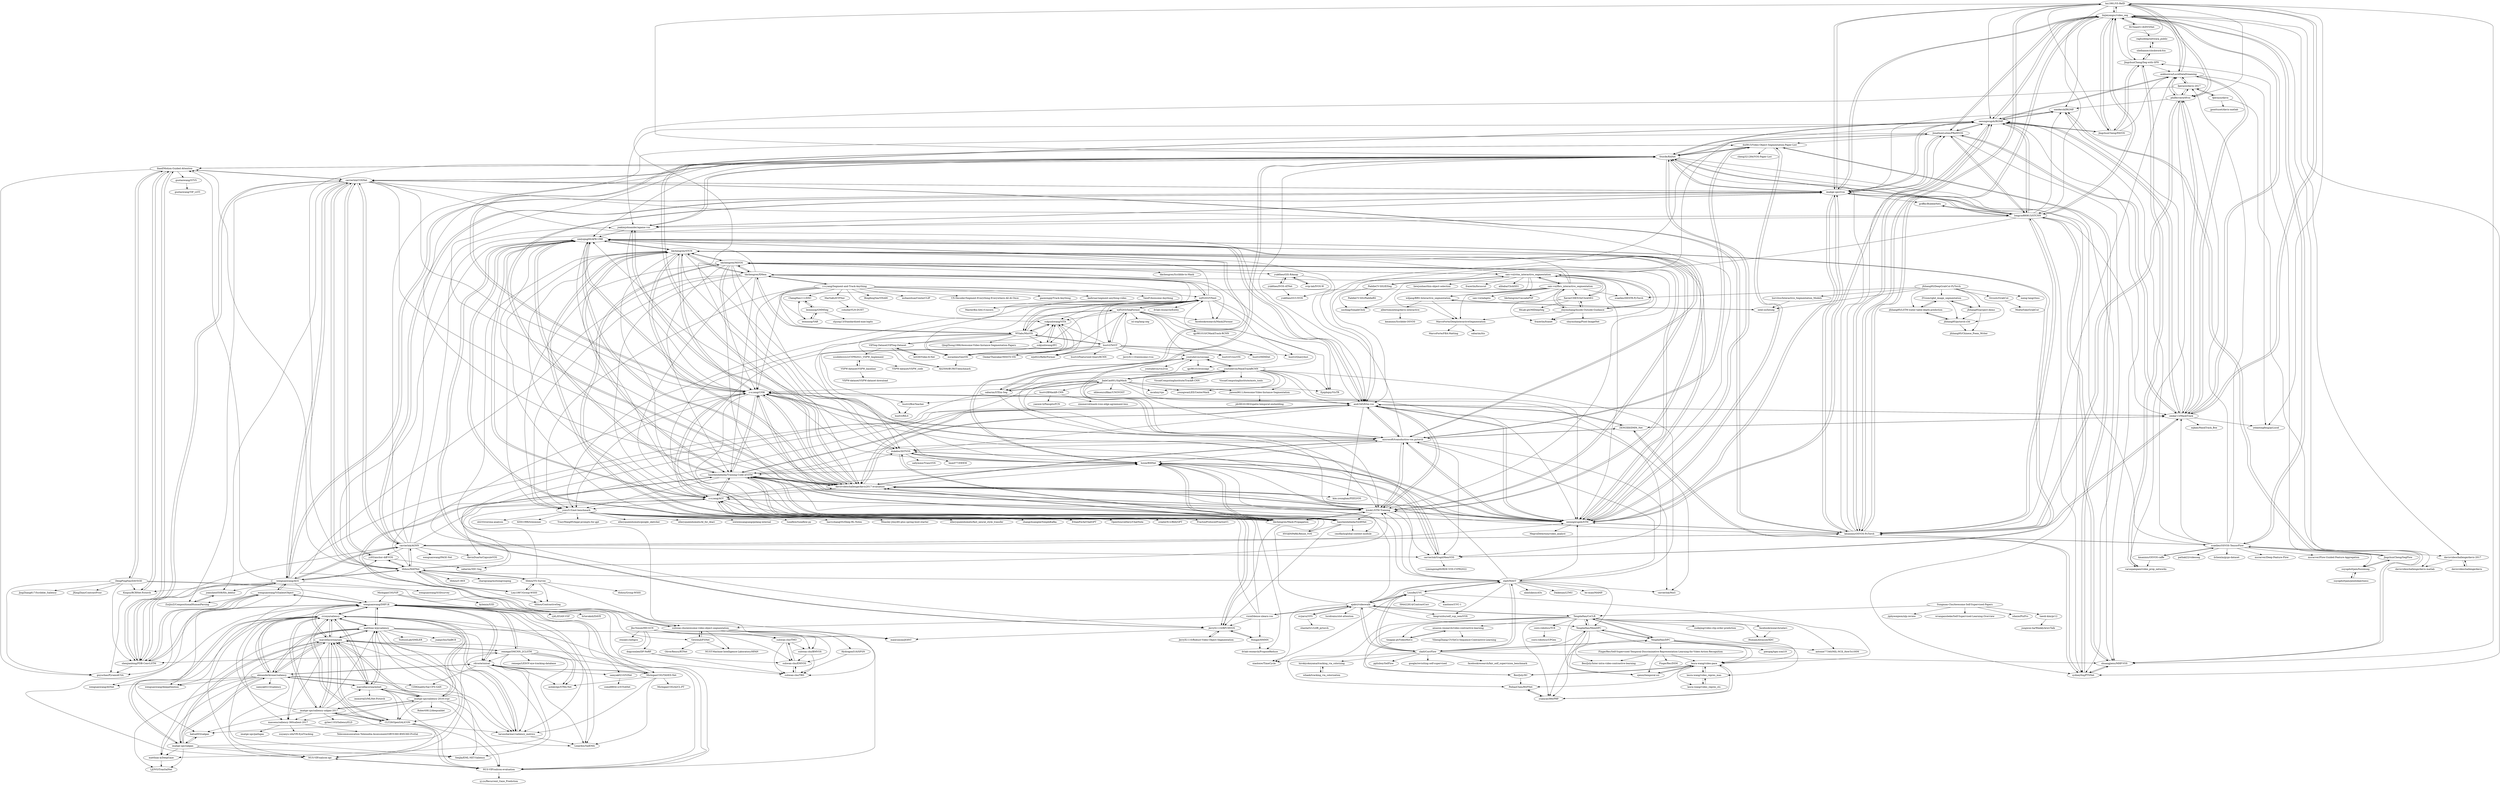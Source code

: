 digraph G {
"lxx1991/VS-ReID" -> "linjieyangsc/video_seg"
"lxx1991/VS-ReID" -> "ankhoreva/LucidDataDreaming"
"lxx1991/VS-ReID" -> "omkar13/MaskTrack"
"lxx1991/VS-ReID" -> "seoungwugoh/RGMP"
"lxx1991/VS-ReID" -> "imatge-upc/rvos"
"lxx1991/VS-ReID" -> "kmaninis/OSVOS-PyTorch"
"lxx1991/VS-ReID" -> "longyin880815/STCNN"
"lxx1991/VS-ReID" -> "JingchunCheng/FAVOS"
"lxx1991/VS-ReID" -> "philferriere/tfvos"
"lxx1991/VS-ReID" -> "yelantingfeng/pyLucid"
"lxx1991/VS-ReID" -> "Storife/RANet"
"lxx1991/VS-ReID" -> "shuangjiexu/MHP-VOS"
"lxx1991/VS-ReID" -> "JingchunCheng/Seg-with-SPN"
"matthias-k/DeepGaze" -> "LJOVO/TranSalNet"
"amazon-research/video-contrastive-learning" -> "YihengZhang-CV/SeCo-Sequence-Contrastive-Learning"
"amazon-research/video-contrastive-learning" -> "tinapan-pt/VideoMoCo"
"jfzhang95/DeepGrabCut-PyTorch" -> "ZVsion/rgbd_image_segmentation"
"jfzhang95/DeepGrabCut-PyTorch" -> "jfzhang95/LSTM-water-table-depth-prediction"
"jfzhang95/DeepGrabCut-PyTorch" -> "jfzhang95/pytorch-c3d"
"jfzhang95/DeepGrabCut-PyTorch" -> "Orcuslc/GrabCut"
"jfzhang95/DeepGrabCut-PyTorch" -> "jfzhang95/project-demo"
"jfzhang95/DeepGrabCut-PyTorch" -> "intel-isl/Intseg"
"jfzhang95/DeepGrabCut-PyTorch" -> "meng-tang/rloss" ["e"=1]
"jfzhang95/DeepGrabCut-PyTorch" -> "horvitzs/Interactive_Segmentation_Models"
"jfzhang95/DeepGrabCut-PyTorch" -> "scaelles/DEXTR-PyTorch" ["e"=1]
"saic-vul/ritm_interactive_segmentation" -> "saic-vul/fbrs_interactive_segmentation"
"saic-vul/ritm_interactive_segmentation" -> "XavierCHEN34/ClickSEG"
"saic-vul/ritm_interactive_segmentation" -> "shiyinzhang/Inside-Outside-Guidance"
"saic-vul/ritm_interactive_segmentation" -> "hkchengrex/MiVOS"
"saic-vul/ritm_interactive_segmentation" -> "uncbiag/SimpleClick"
"saic-vul/ritm_interactive_segmentation" -> "MarcoForte/DeepInteractiveSegmentation"
"saic-vul/ritm_interactive_segmentation" -> "frazerlin/fcanet"
"saic-vul/ritm_interactive_segmentation" -> "PaddleCV-SIG/EISeg"
"saic-vul/ritm_interactive_segmentation" -> "hkchengrex/STCN"
"saic-vul/ritm_interactive_segmentation" -> "wdjang/BRS-Interactive_segmentation"
"saic-vul/ritm_interactive_segmentation" -> "liewjunhao/thin-object-selection"
"saic-vul/ritm_interactive_segmentation" -> "scaelles/DEXTR-PyTorch" ["e"=1]
"saic-vul/ritm_interactive_segmentation" -> "frazerlin/focuscut"
"saic-vul/ritm_interactive_segmentation" -> "alibaba/ClickSEG"
"ZENGXH/DMM_Net" -> "sydney0zq/PTSNet"
"ZENGXH/DMM_Net" -> "andr345/frtm-vos"
"ZENGXH/DMM_Net" -> "microsoft/transductive-vos.pytorch"
"ZENGXH/DMM_Net" -> "omkar13/MaskTrack"
"davisvideochallenge/davis2017-evaluation" -> "lyxok1/STM-Training"
"davisvideochallenge/davis2017-evaluation" -> "xmlyqing00/AFB-URR"
"davisvideochallenge/davis2017-evaluation" -> "haochenheheda/Training-Code-of-STM"
"davisvideochallenge/davis2017-evaluation" -> "andr345/frtm-vos"
"davisvideochallenge/davis2017-evaluation" -> "microsoft/transductive-vos.pytorch"
"davisvideochallenge/davis2017-evaluation" -> "hkchengrex/Mask-Propagation"
"davisvideochallenge/davis2017-evaluation" -> "seoungwugoh/STM"
"davisvideochallenge/davis2017-evaluation" -> "z-x-yang/CFBI"
"davisvideochallenge/davis2017-evaluation" -> "joakimjohnander/agame-vos"
"davisvideochallenge/davis2017-evaluation" -> "hzxie/RMNet"
"davisvideochallenge/davis2017-evaluation" -> "z-x-yang/AOT"
"davisvideochallenge/davis2017-evaluation" -> "seoungwugoh/RGMP"
"davisvideochallenge/davis2017-evaluation" -> "kim-younghan/FEELVOS"
"davisvideochallenge/davis2017-evaluation" -> "hkchengrex/STCN"
"davisvideochallenge/davis2017-evaluation" -> "imatge-upc/rvos"
"kmaninis/OSVOS-PyTorch" -> "seoungwugoh/RGMP"
"kmaninis/OSVOS-PyTorch" -> "omkar13/MaskTrack"
"kmaninis/OSVOS-PyTorch" -> "linjieyangsc/video_seg"
"kmaninis/OSVOS-PyTorch" -> "seoungwugoh/STM"
"kmaninis/OSVOS-PyTorch" -> "scaelles/OSVOS-TensorFlow"
"kmaninis/OSVOS-PyTorch" -> "imatge-upc/rvos"
"kmaninis/OSVOS-PyTorch" -> "philferriere/tfvos"
"kmaninis/OSVOS-PyTorch" -> "carrierlxk/COSNet"
"kmaninis/OSVOS-PyTorch" -> "ankhoreva/LucidDataDreaming"
"kmaninis/OSVOS-PyTorch" -> "davisvideochallenge/davis2017-evaluation"
"kmaninis/OSVOS-PyTorch" -> "longyin880815/STCNN"
"kmaninis/OSVOS-PyTorch" -> "lxx1991/VS-ReID"
"kmaninis/OSVOS-PyTorch" -> "JonathonLuiten/PReMVOS"
"kmaninis/OSVOS-PyTorch" -> "carrierlxk/AGNN"
"kmaninis/OSVOS-PyTorch" -> "Storife/RANet"
"microsoft/transductive-vos.pytorch" -> "andr345/frtm-vos"
"microsoft/transductive-vos.pytorch" -> "xmlyqing00/AFB-URR"
"microsoft/transductive-vos.pytorch" -> "lyxok1/STM-Training"
"microsoft/transductive-vos.pytorch" -> "seoungwugoh/STM"
"microsoft/transductive-vos.pytorch" -> "davisvideochallenge/davis2017-evaluation"
"microsoft/transductive-vos.pytorch" -> "ZENGXH/DMM_Net"
"microsoft/transductive-vos.pytorch" -> "z-x-yang/CFBI"
"microsoft/transductive-vos.pytorch" -> "carrierlxk/MuG"
"microsoft/transductive-vos.pytorch" -> "carrierlxk/GraphMemVOS"
"microsoft/transductive-vos.pytorch" -> "hzxie/RMNet"
"microsoft/transductive-vos.pytorch" -> "haochenheheda/Training-Code-of-STM"
"microsoft/transductive-vos.pytorch" -> "dukebw/SSTVOS"
"microsoft/transductive-vos.pytorch" -> "Storife/RANet"
"microsoft/transductive-vos.pytorch" -> "du0915/Video-Object-Segmentation-Paper-List"
"microsoft/transductive-vos.pytorch" -> "hkchengrex/STCN"
"wjf5203/SeqFormer" -> "wjf5203/VNext"
"wjf5203/SeqFormer" -> "wjn922/ReferFormer" ["e"=1]
"wjf5203/SeqFormer" -> "sukjunhwang/VITA"
"wjf5203/SeqFormer" -> "miranheo/GenVIS"
"wjf5203/SeqFormer" -> "NVlabs/MinVIS"
"wjf5203/SeqFormer" -> "hustvl/TeViT"
"wjf5203/SeqFormer" -> "qjy981010/CMaskTrack-RCNN"
"wjf5203/SeqFormer" -> "facebookresearch/Mask2Former" ["e"=1]
"wjf5203/SeqFormer" -> "sukjunhwang/IFC"
"wjf5203/SeqFormer" -> "Epiphqny/VisTR" ["e"=1]
"wjf5203/SeqFormer" -> "hustvl/CrossVIS"
"wjf5203/SeqFormer" -> "isl-org/lang-seg" ["e"=1]
"wjf5203/SeqFormer" -> "hustvl/MIMDet" ["e"=1]
"TengdaHan/CoCLR" -> "TengdaHan/MemDPC"
"TengdaHan/CoCLR" -> "laura-wang/video-pace"
"TengdaHan/CoCLR" -> "TengdaHan/DPC"
"TengdaHan/CoCLR" -> "ajabri/videowalk"
"TengdaHan/CoCLR" -> "antoine77340/MIL-NCE_HowTo100M" ["e"=1]
"TengdaHan/CoCLR" -> "sjenni/temporal-ssl"
"TengdaHan/CoCLR" -> "BestJuly/IIC"
"TengdaHan/CoCLR" -> "PeihaoChen/RSPNet"
"TengdaHan/CoCLR" -> "xudejing/video-clip-order-prediction"
"TengdaHan/CoCLR" -> "amazon-research/video-contrastive-learning"
"TengdaHan/CoCLR" -> "yuanyao366/PRP"
"TengdaHan/CoCLR" -> "HumamAlwassel/XDC"
"TengdaHan/CoCLR" -> "csiro-robotics/TCE"
"TengdaHan/CoCLR" -> "tinapan-pt/VideoMoCo"
"TengdaHan/CoCLR" -> "facebookresearch/selavi"
"TengdaHan/DPC" -> "TengdaHan/MemDPC"
"TengdaHan/DPC" -> "TengdaHan/CoCLR"
"TengdaHan/DPC" -> "laura-wang/video_repres_mas"
"TengdaHan/DPC" -> "yuanyao366/PRP"
"TengdaHan/DPC" -> "zlai0/CorrFlow"
"TengdaHan/DPC" -> "antoine77340/MIL-NCE_HowTo100M" ["e"=1]
"TengdaHan/DPC" -> "laura-wang/video-pace"
"TengdaHan/DPC" -> "piergiaj/tgm-icml19" ["e"=1]
"TengdaHan/DPC" -> "FingerRec/Self-Supervised-Temporal-Discriminative-Representation-Learning-for-Video-Action-Recognition"
"sjenni/temporal-ssl" -> "laura-wang/video-pace"
"tinapan-pt/VideoMoCo" -> "amazon-research/video-contrastive-learning"
"tinapan-pt/VideoMoCo" -> "BestJuly/IIC"
"cvzoya/saliency" -> "matthias-k/pysaliency"
"cvzoya/saliency" -> "tarunsharma1/saliency_metrics"
"cvzoya/saliency" -> "marcellacornia/sam"
"cvzoya/saliency" -> "wenguanwang/DHF1K"
"cvzoya/saliency" -> "massens/saliency-360salient-2017"
"cvzoya/saliency" -> "marcellacornia/mlnet"
"cvzoya/saliency" -> "CLT29/OpenSALICON"
"cvzoya/saliency" -> "NUS-VIP/salicon-evaluation"
"cvzoya/saliency" -> "NUS-VIP/salicon-api"
"cvzoya/saliency" -> "imatge-upc/saliency-2016-cvpr"
"cvzoya/saliency" -> "alexanderkroner/saliency"
"cvzoya/saliency" -> "imatge-upc/saliency-salgan-2017"
"cvzoya/saliency" -> "batsa003/salgan"
"cvzoya/saliency" -> "Linardos/SalEMA"
"cvzoya/saliency" -> "imatge-upc/salgan"
"Lixy1997/Group-WSSS" -> "tfzhou/MATNet"
"Lixy1997/Group-WSSS" -> "tfzhou/VS-Survey"
"Lixy1997/Group-WSSS" -> "tfzhou/ContrastiveSeg" ["e"=1]
"Storife/RANet" -> "imatge-upc/rvos"
"Storife/RANet" -> "carrierlxk/COSNet"
"Storife/RANet" -> "joakimjohnander/agame-vos"
"Storife/RANet" -> "longyin880815/STCNN"
"Storife/RANet" -> "seoungwugoh/STM"
"Storife/RANet" -> "seoungwugoh/RGMP"
"Storife/RANet" -> "davisvideochallenge/davis2017-evaluation"
"Storife/RANet" -> "sydney0zq/PTSNet"
"Storife/RANet" -> "lhaof/Motion-Guided-Attention"
"Storife/RANet" -> "microsoft/transductive-vos.pytorch"
"Storife/RANet" -> "andr345/frtm-vos"
"Storife/RANet" -> "JonathonLuiten/PReMVOS"
"Storife/RANet" -> "xmlyqing00/AFB-URR"
"Storife/RANet" -> "du0915/Video-Object-Segmentation-Paper-List"
"Storife/RANet" -> "shuangjiexu/MHP-VOS"
"hkchengrex/STCN" -> "haochenheheda/Training-Code-of-STM"
"hkchengrex/STCN" -> "hkchengrex/MiVOS"
"hkchengrex/STCN" -> "seoungwugoh/STM"
"hkchengrex/STCN" -> "hkchengrex/Mask-Propagation"
"hkchengrex/STCN" -> "xmlyqing00/AFB-URR"
"hkchengrex/STCN" -> "hzxie/RMNet"
"hkchengrex/STCN" -> "lyxok1/STM-Training"
"hkchengrex/STCN" -> "z-x-yang/CFBI"
"hkchengrex/STCN" -> "yoxu515/aot-benchmark"
"hkchengrex/STCN" -> "hkchengrex/XMem"
"hkchengrex/STCN" -> "davisvideochallenge/davis2017-evaluation"
"hkchengrex/STCN" -> "z-x-yang/AOT"
"hkchengrex/STCN" -> "haochenheheda/SwiftNet"
"hkchengrex/STCN" -> "dukebw/SSTVOS"
"hkchengrex/STCN" -> "JerryX1110/RPCMVOS"
"lyxok1/STM-Training" -> "haochenheheda/Training-Code-of-STM"
"lyxok1/STM-Training" -> "seoungwugoh/STM"
"lyxok1/STM-Training" -> "davisvideochallenge/davis2017-evaluation"
"lyxok1/STM-Training" -> "andr345/frtm-vos"
"lyxok1/STM-Training" -> "xmlyqing00/AFB-URR"
"lyxok1/STM-Training" -> "z-x-yang/AOT"
"lyxok1/STM-Training" -> "microsoft/transductive-vos.pytorch"
"lyxok1/STM-Training" -> "hkchengrex/Mask-Propagation"
"lyxok1/STM-Training" -> "hkchengrex/STCN"
"lyxok1/STM-Training" -> "z-x-yang/CFBI"
"lyxok1/STM-Training" -> "hzxie/RMNet"
"lyxok1/STM-Training" -> "carrierlxk/GraphMemVOS"
"lyxok1/STM-Training" -> "haochenheheda/SwiftNet"
"tfzhou/VS-Survey" -> "tfzhou/MATNet"
"tfzhou/VS-Survey" -> "Lixy1997/Group-WSSS"
"tfzhou/VS-Survey" -> "tfzhou/ContrastiveSeg" ["e"=1]
"tfzhou/VS-Survey" -> "z-x-yang/AOT"
"tfzhou/VS-Survey" -> "suhwan-cho/awesome-video-object-segmentation"
"tfzhou/VS-Survey" -> "tfzhou/Group-WSSS"
"visinf/dense-ulearn-vos" -> "Hongje/HMMN"
"visinf/dense-ulearn-vos" -> "ajabri/videowalk"
"visinf/dense-ulearn-vos" -> "xmlyqing00/AFB-URR"
"visinf/dense-ulearn-vos" -> "z-x-yang/AOT"
"visinf/dense-ulearn-vos" -> "JerryX1110/RPCMVOS"
"visinf/dense-ulearn-vos" -> "suhwan-cho/awesome-video-object-segmentation"
"wjf5203/VNext" -> "wjf5203/SeqFormer"
"wjf5203/VNext" -> "NVlabs/MinVIS"
"wjf5203/VNext" -> "miranheo/GenVIS"
"wjf5203/VNext" -> "hkchengrex/XMem"
"wjf5203/VNext" -> "MasterBin-IIAU/Unicorn" ["e"=1]
"wjf5203/VNext" -> "wjn922/ReferFormer" ["e"=1]
"wjf5203/VNext" -> "sukjunhwang/VITA"
"wjf5203/VNext" -> "Epiphqny/VisTR" ["e"=1]
"wjf5203/VNext" -> "hkchengrex/STCN"
"wjf5203/VNext" -> "facebookresearch/Mask2Former" ["e"=1]
"wjf5203/VNext" -> "hustvl/QueryInst" ["e"=1]
"wjf5203/VNext" -> "dukebw/SSTVOS"
"wjf5203/VNext" -> "hustvl/TeViT"
"wjf5203/VNext" -> "yoxu515/aot-benchmark"
"wjf5203/VNext" -> "dvlab-research/Entity" ["e"=1]
"kmaninis/OSVOS-caffe" -> "scaelles/OSVOS-TensorFlow"
"kmaninis/OSVOS-caffe" -> "varunjampani/video_prop_networks"
"batsa003/salgan" -> "imatge-upc/salgan"
"imatge-upc/saliency-salgan-2017" -> "imatge-upc/saliency-2016-cvpr"
"imatge-upc/saliency-salgan-2017" -> "marcellacornia/sam"
"imatge-upc/saliency-salgan-2017" -> "CLT29/OpenSALICON"
"imatge-upc/saliency-salgan-2017" -> "massens/saliency-360salient-2017"
"imatge-upc/saliency-salgan-2017" -> "batsa003/salgan"
"imatge-upc/saliency-salgan-2017" -> "marcellacornia/mlnet"
"imatge-upc/saliency-salgan-2017" -> "cvzoya/saliency"
"imatge-upc/saliency-salgan-2017" -> "NUS-VIP/salicon-evaluation"
"imatge-upc/saliency-salgan-2017" -> "matthias-k/pysaliency"
"imatge-upc/saliency-salgan-2017" -> "wenguanwang/DHF1K"
"imatge-upc/saliency-salgan-2017" -> "gylee1103/SaliencyELD" ["e"=1]
"remega/OMCNN_2CLSTM" -> "wenguanwang/DHF1K"
"remega/OMCNN_2CLSTM" -> "ashleylqx/STRA-Net"
"remega/OMCNN_2CLSTM" -> "remega/LEDOV-eye-tracking-database"
"remega/OMCNN_2CLSTM" -> "tarunsharma1/saliency_metrics"
"remega/OMCNN_2CLSTM" -> "NUS-VIP/salicon-evaluation"
"remega/OMCNN_2CLSTM" -> "Linardos/SalEMA"
"remega/OMCNN_2CLSTM" -> "rdroste/unisal"
"remega/OMCNN_2CLSTM" -> "marcellacornia/sam"
"remega/OMCNN_2CLSTM" -> "shenjianbing/PDB-ConvLSTM"
"hkchengrex/XMem" -> "hkchengrex/STCN"
"hkchengrex/XMem" -> "hkchengrex/MiVOS"
"hkchengrex/XMem" -> "wjf5203/VNext"
"hkchengrex/XMem" -> "haochenheheda/Training-Code-of-STM"
"hkchengrex/XMem" -> "NVlabs/MinVIS"
"hkchengrex/XMem" -> "yoxu515/aot-benchmark"
"hkchengrex/XMem" -> "MasterBin-IIAU/Unicorn" ["e"=1]
"hkchengrex/XMem" -> "seoungwugoh/STM"
"hkchengrex/XMem" -> "wjn922/ReferFormer" ["e"=1]
"hkchengrex/XMem" -> "z-x-yang/Segment-and-Track-Anything"
"hkchengrex/XMem" -> "hkchengrex/Mask-Propagation"
"hkchengrex/XMem" -> "z-x-yang/AOT"
"hkchengrex/XMem" -> "facebookresearch/Mask2Former" ["e"=1]
"hkchengrex/XMem" -> "xmlyqing00/AFB-URR"
"hkchengrex/XMem" -> "suhwan-cho/awesome-video-object-segmentation"
"MarcoForte/DeepInteractiveSegmentation" -> "MarcoForte/FBA-Matting" ["e"=1]
"MarcoForte/DeepInteractiveSegmentation" -> "sabarim/itis"
"Sungman-Cho/Awesome-Self-Supervised-Papers" -> "TengdaHan/CoCLR"
"Sungman-Cho/Awesome-Self-Supervised-Papers" -> "taeoh-kim/pr12"
"Sungman-Cho/Awesome-Self-Supervised-Papers" -> "jiphyeonjeon/nlp-review" ["e"=1]
"Sungman-Cho/Awesome-Self-Supervised-Papers" -> "wvangansbeke/Self-Supervised-Learning-Overview" ["e"=1]
"Sungman-Cho/Awesome-Self-Supervised-Papers" -> "zdaxie/PixPro" ["e"=1]
"yoxu515/aot-benchmark" -> "TracyWang95/legal-prompts-for-gpt" ["e"=1]
"yoxu515/aot-benchmark" -> "elleryqueenhomels/google_sketcher" ["e"=1]
"yoxu515/aot-benchmark" -> "elleryqueenhomels/AI_for_Atari" ["e"=1]
"yoxu515/aot-benchmark" -> "weiwensangsang/golang-internal" ["e"=1]
"yoxu515/aot-benchmark" -> "tuneflow/tuneflow-py" ["e"=1]
"yoxu515/aot-benchmark" -> "harryzhangOG/Deep-RL-Notes" ["e"=1]
"yoxu515/aot-benchmark" -> "Weasley-J/mydtt-plus-spring-boot-starter" ["e"=1]
"yoxu515/aot-benchmark" -> "elleryqueenhomels/fast_neural_style_transfer" ["e"=1]
"yoxu515/aot-benchmark" -> "zhangchuangiie/SimpleKafka" ["e"=1]
"yoxu515/aot-benchmark" -> "EthanForAi/ChatGPT" ["e"=1]
"yoxu515/aot-benchmark" -> "OpenSourceDavy/ChatNote" ["e"=1]
"yoxu515/aot-benchmark" -> "createrX12/BillyGPT" ["e"=1]
"yoxu515/aot-benchmark" -> "FractonProtocol/FractonV1" ["e"=1]
"yoxu515/aot-benchmark" -> "oli233/corona-analysis" ["e"=1]
"yoxu515/aot-benchmark" -> "KISS1996/trexminer" ["e"=1]
"z-x-yang/Segment-and-Track-Anything" -> "yoxu515/aot-benchmark"
"z-x-yang/Segment-and-Track-Anything" -> "BingfengYan/VISAM"
"z-x-yang/Segment-and-Track-Anything" -> "hkchengrex/XMem"
"z-x-yang/Segment-and-Track-Anything" -> "mzhaoshuai/CenterCLIP" ["e"=1]
"z-x-yang/Segment-and-Track-Anything" -> "sukjunhwang/VITA"
"z-x-yang/Segment-and-Track-Anything" -> "UX-Decoder/Segment-Everything-Everywhere-All-At-Once" ["e"=1]
"z-x-yang/Segment-and-Track-Anything" -> "ChengHan111/DNC"
"z-x-yang/Segment-and-Track-Anything" -> "wjf5203/VNext"
"z-x-yang/Segment-and-Track-Anything" -> "leonnnop/VAR"
"z-x-yang/Segment-and-Track-Anything" -> "NVlabs/MinVIS"
"z-x-yang/Segment-and-Track-Anything" -> "gaomingqi/Track-Anything" ["e"=1]
"z-x-yang/Segment-and-Track-Anything" -> "z-x-yang/CFBI"
"z-x-yang/Segment-and-Track-Anything" -> "kadirnar/segment-anything-video" ["e"=1]
"z-x-yang/Segment-and-Track-Anything" -> "MarSaKi/ETPNav"
"z-x-yang/Segment-and-Track-Anything" -> "VainF/Awesome-Anything" ["e"=1]
"imatge-upc/rvos" -> "longyin880815/STCNN"
"imatge-upc/rvos" -> "Storife/RANet"
"imatge-upc/rvos" -> "seoungwugoh/RGMP"
"imatge-upc/rvos" -> "carrierlxk/COSNet"
"imatge-upc/rvos" -> "joakimjohnander/agame-vos"
"imatge-upc/rvos" -> "xanderchf/RGMP"
"imatge-upc/rvos" -> "kmaninis/OSVOS-PyTorch"
"imatge-upc/rvos" -> "wenguanwang/AGS"
"imatge-upc/rvos" -> "davisvideochallenge/davis2017-evaluation"
"imatge-upc/rvos" -> "JonathonLuiten/PReMVOS"
"imatge-upc/rvos" -> "carrierlxk/AGNN"
"imatge-upc/rvos" -> "seoungwugoh/STM"
"imatge-upc/rvos" -> "linjieyangsc/video_seg"
"imatge-upc/rvos" -> "griffbr/BubbleNets"
"imatge-upc/rvos" -> "lxx1991/VS-ReID"
"suyogduttjain/pixelobjectness" -> "suyogduttjain/fusionseg"
"scaelles/OSVOS-TensorFlow" -> "kmaninis/OSVOS-caffe"
"scaelles/OSVOS-TensorFlow" -> "kmaninis/OSVOS-PyTorch"
"scaelles/OSVOS-TensorFlow" -> "linjieyangsc/video_seg"
"scaelles/OSVOS-TensorFlow" -> "fperazzi/davis-2017"
"scaelles/OSVOS-TensorFlow" -> "philferriere/tfvos"
"scaelles/OSVOS-TensorFlow" -> "JingchunCheng/SegFlow"
"scaelles/OSVOS-TensorFlow" -> "suyogduttjain/fusionseg"
"scaelles/OSVOS-TensorFlow" -> "msracver/Deep-Feature-Flow" ["e"=1]
"scaelles/OSVOS-TensorFlow" -> "imatge-upc/rvos"
"scaelles/OSVOS-TensorFlow" -> "omkar13/MaskTrack"
"scaelles/OSVOS-TensorFlow" -> "seoungwugoh/RGMP"
"scaelles/OSVOS-TensorFlow" -> "msracver/Flow-Guided-Feature-Aggregation" ["e"=1]
"scaelles/OSVOS-TensorFlow" -> "pathak22/videoseg" ["e"=1]
"scaelles/OSVOS-TensorFlow" -> "davisvideochallenge/davis-2017"
"scaelles/OSVOS-TensorFlow" -> "ilchemla/gygo-dataset"
"MarSaKi/ETPNav" -> "cshizhe/VLN-DUET" ["e"=1]
"griffbr/BubbleNets" -> "longyin880815/STCNN"
"hkchengrex/MiVOS" -> "hkchengrex/STCN"
"hkchengrex/MiVOS" -> "hkchengrex/Mask-Propagation"
"hkchengrex/MiVOS" -> "haochenheheda/Training-Code-of-STM"
"hkchengrex/MiVOS" -> "hkchengrex/XMem"
"hkchengrex/MiVOS" -> "hzxie/RMNet"
"hkchengrex/MiVOS" -> "seoungwugoh/STM"
"hkchengrex/MiVOS" -> "z-x-yang/CFBI"
"hkchengrex/MiVOS" -> "hkchengrex/Scribble-to-Mask"
"hkchengrex/MiVOS" -> "haochenheheda/SwiftNet"
"hkchengrex/MiVOS" -> "saic-vul/ritm_interactive_segmentation"
"hkchengrex/MiVOS" -> "lyxok1/STM-Training"
"hkchengrex/MiVOS" -> "yuk6heo/GIS-RAmap"
"hkchengrex/MiVOS" -> "dukebw/SSTVOS"
"hkchengrex/MiVOS" -> "yoxu515/aot-benchmark"
"hkchengrex/MiVOS" -> "andr345/frtm-vos"
"samyak0210/ViNet" -> "come880412/STSANet"
"sukjunhwang/IFC" -> "sukjunhwang/VITA"
"sukjunhwang/IFC" -> "miranheo/GenVIS"
"massens/saliency-360salient-2017" -> "imatge-upc/pathgan"
"massens/saliency-360salient-2017" -> "xuyanyu-shh/VR-EyeTracking" ["e"=1]
"massens/saliency-360salient-2017" -> "Telecommunication-Telemedia-Assessment/GBVS360-BMS360-ProSal"
"wenguanwang/ViSalientObject" -> "shenjianbing/PDB-ConvLSTM"
"wenguanwang/ViSalientObject" -> "wenguanwang/DHF1K"
"wenguanwang/ViSalientObject" -> "wenguanwang/AGS"
"wenguanwang/ViSalientObject" -> "wenguanwang/deepattention"
"wenguanwang/ViSalientObject" -> "guyuchao/PyramidCSA"
"wenguanwang/ViSalientObject" -> "wenguanwang/ASNet"
"JingchunCheng/SegFlow" -> "suyogduttjain/fusionseg"
"JingchunCheng/SegFlow" -> "JingchunCheng/Seg-with-SPN"
"JingchunCheng/SegFlow" -> "linjieyangsc/video_seg"
"JingchunCheng/SegFlow" -> "scaelles/OSVOS-TensorFlow"
"carrierlxk/COSNet" -> "carrierlxk/AGNN"
"carrierlxk/COSNet" -> "wenguanwang/AGS"
"carrierlxk/COSNet" -> "Storife/RANet"
"carrierlxk/COSNet" -> "yz93/anchor-diff-VOS"
"carrierlxk/COSNet" -> "imatge-upc/rvos"
"carrierlxk/COSNet" -> "tfzhou/MATNet"
"carrierlxk/COSNet" -> "shenjianbing/PDB-ConvLSTM"
"carrierlxk/COSNet" -> "kmaninis/OSVOS-PyTorch"
"carrierlxk/COSNet" -> "ZzzJzzZ/CompositionalHumanParsing"
"carrierlxk/COSNet" -> "lhaof/Motion-Guided-Attention"
"carrierlxk/COSNet" -> "davisvideochallenge/davis2017-evaluation"
"carrierlxk/COSNet" -> "z-x-yang/CFBI"
"carrierlxk/COSNet" -> "seoungwugoh/STM"
"carrierlxk/COSNet" -> "joanshen0508/HA_deblur"
"carrierlxk/COSNet" -> "andr345/frtm-vos"
"lhaof/Motion-Guided-Attention" -> "guyuchao/PyramidCSA"
"lhaof/Motion-Guided-Attention" -> "Kinpzz/RCRNet-Pytorch"
"lhaof/Motion-Guided-Attention" -> "shenjianbing/PDB-ConvLSTM"
"lhaof/Motion-Guided-Attention" -> "DengPingFan/DAVSOD"
"lhaof/Motion-Guided-Attention" -> "guotaowang/STVS"
"lhaof/Motion-Guided-Attention" -> "Storife/RANet"
"lhaof/Motion-Guided-Attention" -> "carrierlxk/COSNet"
"longyin880815/STCNN" -> "shuangjiexu/MHP-VOS"
"longyin880815/STCNN" -> "imatge-upc/rvos"
"longyin880815/STCNN" -> "sydney0zq/PTSNet"
"longyin880815/STCNN" -> "Storife/RANet"
"longyin880815/STCNN" -> "xanderchf/RGMP"
"longyin880815/STCNN" -> "joakimjohnander/agame-vos"
"longyin880815/STCNN" -> "griffbr/BubbleNets"
"longyin880815/STCNN" -> "seoungwugoh/RGMP"
"longyin880815/STCNN" -> "linjieyangsc/video_seg"
"longyin880815/STCNN" -> "andr345/frtm-vos"
"longyin880815/STCNN" -> "JonathonLuiten/PReMVOS"
"longyin880815/STCNN" -> "omkar13/MaskTrack"
"longyin880815/STCNN" -> "kmaninis/OSVOS-PyTorch"
"shenjianbing/PDB-ConvLSTM" -> "wenguanwang/ViSalientObject"
"shenjianbing/PDB-ConvLSTM" -> "guyuchao/PyramidCSA"
"shenjianbing/PDB-ConvLSTM" -> "wenguanwang/AGS"
"shenjianbing/PDB-ConvLSTM" -> "lhaof/Motion-Guided-Attention"
"shenjianbing/PDB-ConvLSTM" -> "wenguanwang/DHF1K"
"shenjianbing/PDB-ConvLSTM" -> "carrierlxk/COSNet"
"wenguanwang/AGS" -> "wenguanwang/SODsurvey" ["e"=1]
"wenguanwang/AGS" -> "carrierlxk/COSNet"
"wenguanwang/AGS" -> "carrierlxk/AGNN"
"wenguanwang/AGS" -> "shenjianbing/PDB-ConvLSTM"
"wenguanwang/AGS" -> "imatge-upc/rvos"
"wenguanwang/AGS" -> "wenguanwang/ViSalientObject"
"wenguanwang/AGS" -> "ZzzJzzZ/CompositionalHumanParsing"
"wenguanwang/AGS" -> "yz93/anchor-diff-VOS"
"wenguanwang/AGS" -> "andr345/frtm-vos"
"wenguanwang/AGS" -> "tfzhou/MATNet"
"wenguanwang/AGS" -> "lhaof/Motion-Guided-Attention"
"wenguanwang/AGS" -> "joanshen0508/HA_deblur"
"wenguanwang/AGS" -> "wenguanwang/deepattention"
"wenguanwang/AGS" -> "Kinpzz/RCRNet-Pytorch"
"fperazzi/davis" -> "fperazzi/davis-2017"
"fperazzi/davis" -> "jponttuset/davis-matlab"
"fperazzi/davis" -> "davisvideochallenge/davis-matlab"
"wdjang/BRS-Interactive_segmentation" -> "intel-isl/Intseg"
"wdjang/BRS-Interactive_segmentation" -> "albertomontesg/davis-interactive"
"wdjang/BRS-Interactive_segmentation" -> "MarcoForte/DeepInteractiveSegmentation"
"haochenheheda/Training-Code-of-STM" -> "lyxok1/STM-Training"
"haochenheheda/Training-Code-of-STM" -> "haochenheheda/SwiftNet"
"haochenheheda/Training-Code-of-STM" -> "hzxie/RMNet"
"haochenheheda/Training-Code-of-STM" -> "hkchengrex/Mask-Propagation"
"haochenheheda/Training-Code-of-STM" -> "seoungwugoh/STM"
"haochenheheda/Training-Code-of-STM" -> "hkchengrex/STCN"
"haochenheheda/Training-Code-of-STM" -> "xmlyqing00/AFB-URR"
"haochenheheda/Training-Code-of-STM" -> "davisvideochallenge/davis2017-evaluation"
"haochenheheda/Training-Code-of-STM" -> "z-x-yang/AOT"
"haochenheheda/Training-Code-of-STM" -> "HYOJINPARK/Reuse_VOS"
"haochenheheda/Training-Code-of-STM" -> "dukebw/SSTVOS"
"haochenheheda/Training-Code-of-STM" -> "suhwan-cho/awesome-video-object-segmentation"
"haochenheheda/Training-Code-of-STM" -> "andr345/frtm-vos"
"haochenheheda/Training-Code-of-STM" -> "yoxu515/aot-benchmark"
"haochenheheda/Training-Code-of-STM" -> "z-x-yang/CFBI"
"JialeCao001/SipMask" -> "youtubevos/MaskTrackRCNN"
"JialeCao001/SipMask" -> "sabarim/STEm-Seg"
"JialeCao001/SipMask" -> "Epiphqny/VisTR" ["e"=1]
"JialeCao001/SipMask" -> "lyxok1/STM-Training"
"JialeCao001/SipMask" -> "seoungwugoh/STM"
"JialeCao001/SipMask" -> "youtubevos/cocoapi"
"JialeCao001/SipMask" -> "z-x-yang/CFBI"
"JialeCao001/SipMask" -> "davisvideochallenge/davis2017-evaluation"
"JialeCao001/SipMask" -> "mcahny/vps" ["e"=1]
"JialeCao001/SipMask" -> "microsoft/transductive-vos.pytorch"
"JialeCao001/SipMask" -> "hustvl/BMaskR-CNN"
"JialeCao001/SipMask" -> "youngwanLEE/CenterMask" ["e"=1]
"JialeCao001/SipMask" -> "idilesenzulfikar/UNOVOST"
"JialeCao001/SipMask" -> "jiawen9611/Awesome-Video-Instance-Segmentation"
"seoungwugoh/STM" -> "haochenheheda/Training-Code-of-STM"
"seoungwugoh/STM" -> "z-x-yang/CFBI"
"seoungwugoh/STM" -> "lyxok1/STM-Training"
"seoungwugoh/STM" -> "hkchengrex/STCN"
"seoungwugoh/STM" -> "andr345/frtm-vos"
"seoungwugoh/STM" -> "seoungwugoh/RGMP"
"seoungwugoh/STM" -> "microsoft/transductive-vos.pytorch"
"seoungwugoh/STM" -> "davisvideochallenge/davis2017-evaluation"
"seoungwugoh/STM" -> "kmaninis/OSVOS-PyTorch"
"seoungwugoh/STM" -> "Storife/RANet"
"seoungwugoh/STM" -> "hzxie/RMNet"
"seoungwugoh/STM" -> "du0915/Video-Object-Segmentation-Paper-List"
"seoungwugoh/STM" -> "MegviiDetection/video_analyst" ["e"=1]
"seoungwugoh/STM" -> "imatge-upc/rvos"
"seoungwugoh/STM" -> "hkchengrex/MiVOS"
"haochenheheda/SwiftNet" -> "hzxie/RMNet"
"haochenheheda/SwiftNet" -> "haochenheheda/Training-Code-of-STM"
"haochenheheda/SwiftNet" -> "dukebw/SSTVOS"
"haochenheheda/SwiftNet" -> "HYOJINPARK/Reuse_VOS"
"haochenheheda/SwiftNet" -> "cmsflash/global-context-module"
"haochenheheda/SwiftNet" -> "JerryX1110/RPCMVOS"
"CLT29/OpenSALICON" -> "NUS-VIP/salicon-evaluation"
"CLT29/OpenSALICON" -> "marcellacornia/sam"
"CLT29/OpenSALICON" -> "tarunsharma1/saliency_metrics"
"CLT29/OpenSALICON" -> "NUS-VIP/salicon-api"
"CLT29/OpenSALICON" -> "cvzoya/saliency"
"CLT29/OpenSALICON" -> "batsa003/salgan"
"CLT29/OpenSALICON" -> "imatge-upc/saliency-salgan-2017"
"marcellacornia/mlnet" -> "marcellacornia/sam"
"marcellacornia/mlnet" -> "immortal3/MLNet-Pytorch"
"marcellacornia/mlnet" -> "imatge-upc/saliency-2016-cvpr"
"marcellacornia/mlnet" -> "cvzoya/saliency"
"marcellacornia/mlnet" -> "tarunsharma1/saliency_metrics"
"marcellacornia/mlnet" -> "matthias-k/pysaliency"
"marcellacornia/mlnet" -> "NUS-VIP/salicon-evaluation"
"marcellacornia/mlnet" -> "CLT29/OpenSALICON"
"marcellacornia/mlnet" -> "alexanderkroner/saliency"
"tarunsharma1/saliency_metrics" -> "Linardos/SalEMA"
"tarunsharma1/saliency_metrics" -> "cvzoya/saliency"
"marcellacornia/sam" -> "marcellacornia/mlnet"
"marcellacornia/sam" -> "alexanderkroner/saliency"
"marcellacornia/sam" -> "CLT29/OpenSALICON"
"marcellacornia/sam" -> "cvzoya/saliency"
"marcellacornia/sam" -> "NUS-VIP/salicon-evaluation"
"marcellacornia/sam" -> "imatge-upc/saliency-salgan-2017"
"marcellacornia/sam" -> "matthias-k/pysaliency"
"marcellacornia/sam" -> "tarunsharma1/saliency_metrics"
"marcellacornia/sam" -> "wenguanwang/DHF1K"
"marcellacornia/sam" -> "NUS-VIP/salicon-api"
"marcellacornia/sam" -> "massens/saliency-360salient-2017"
"marcellacornia/sam" -> "imatge-upc/saliency-2016-cvpr"
"marcellacornia/sam" -> "remega/OMCNN_2CLSTM"
"marcellacornia/sam" -> "imatge-upc/salgan"
"marcellacornia/sam" -> "SenJia/EML-NET-Saliency"
"suhwan-cho/awesome-video-object-segmentation" -> "suhwan-cho/TMO"
"suhwan-cho/awesome-video-object-segmentation" -> "suhwan-cho/BMVOS"
"suhwan-cho/awesome-video-object-segmentation" -> "suhwan-cho/EMVOS"
"suhwan-cho/awesome-video-object-segmentation" -> "suhwan-cho/TBD"
"suhwan-cho/awesome-video-object-segmentation" -> "GewelsJI/FSNet"
"suhwan-cho/awesome-video-object-segmentation" -> "Hydragon516/SPSN"
"suhwan-cho/awesome-video-object-segmentation" -> "NUST-Machine-Intelligence-Laboratory/HFAN"
"suhwan-cho/awesome-video-object-segmentation" -> "haochenheheda/Training-Code-of-STM"
"PaddleCV-SIG/EISeg" -> "PaddleCV-SIG/PaddleRS" ["e"=1]
"PaddleCV-SIG/EISeg" -> "saic-vul/ritm_interactive_segmentation"
"PaddleCV-SIG/EISeg" -> "uncbiag/SimpleClick"
"rdroste/unisal" -> "wenguanwang/DHF1K"
"rdroste/unisal" -> "CZHQuality/Sal-CFS-GAN"
"rdroste/unisal" -> "alexanderkroner/saliency"
"rdroste/unisal" -> "MichiganCOG/TASED-Net"
"rdroste/unisal" -> "SenJia/EML-NET-Saliency"
"rdroste/unisal" -> "ashleylqx/STRA-Net"
"rdroste/unisal" -> "samyak0210/ViNet"
"rdroste/unisal" -> "matthias-k/DeepGaze"
"zlai0/MAST" -> "zlai0/CorrFlow"
"zlai0/MAST" -> "Liusifei/UVC"
"zlai0/MAST" -> "ajabri/videowalk"
"zlai0/MAST" -> "fangruizhu/self_sup_semiVOS"
"zlai0/MAST" -> "carrierlxk/MuG"
"zlai0/MAST" -> "alanlukezic/d3s" ["e"=1]
"zlai0/MAST" -> "seoungwugoh/STM"
"zlai0/MAST" -> "lyxok1/STM-Training"
"zlai0/MAST" -> "TengdaHan/MemDPC"
"zlai0/MAST" -> "hzxie/RMNet"
"zlai0/MAST" -> "Daikenan/LTMU" ["e"=1]
"zlai0/MAST" -> "z-x-yang/CFBI"
"zlai0/MAST" -> "microsoft/transductive-vos.pytorch"
"zlai0/MAST" -> "bo-miao/MAMP"
"zlai0/MAST" -> "davisvideochallenge/davis2017-evaluation"
"MichiganCOG/ViP" -> "wenguanwang/DHF1K"
"MichiganCOG/ViP" -> "MichiganCOG/TASED-Net"
"MichiganCOG/ViP" -> "kylemin/S3D" ["e"=1]
"shiyinzhang/Inside-Outside-Guidance" -> "saic-vul/fbrs_interactive_segmentation"
"shiyinzhang/Inside-Outside-Guidance" -> "XavierCHEN34/ClickSEG"
"shiyinzhang/Inside-Outside-Guidance" -> "saic-vul/ritm_interactive_segmentation"
"shiyinzhang/Inside-Outside-Guidance" -> "frazerlin/fcanet"
"shiyinzhang/Inside-Outside-Guidance" -> "MarcoForte/DeepInteractiveSegmentation"
"shiyinzhang/Inside-Outside-Guidance" -> "shiyinzhang/Pixel-ImageNet"
"DengPingFan/DAVSOD" -> "lhaof/Motion-Guided-Attention"
"DengPingFan/DAVSOD" -> "wenguanwang/DHF1K"
"DengPingFan/DAVSOD" -> "guyuchao/PyramidCSA"
"DengPingFan/DAVSOD" -> "shenjianbing/PDB-ConvLSTM"
"DengPingFan/DAVSOD" -> "JXingZhao/ContrastPrior" ["e"=1]
"DengPingFan/DAVSOD" -> "GewelsJI/FSNet"
"DengPingFan/DAVSOD" -> "JingZhang617/Scribble_Saliency" ["e"=1]
"DengPingFan/DAVSOD" -> "Kinpzz/RCRNet-Pytorch"
"hustvl/BMaskR-CNN" -> "zimmerrol/mask-rcnn-edge-agreement-loss"
"hustvl/BMaskR-CNN" -> "yanwei-li/PanopticFCN" ["e"=1]
"hustvl/BMaskR-CNN" -> "hustvl/BoxTeacher"
"tfzhou/MATNet" -> "tfzhou/VS-Survey"
"tfzhou/MATNet" -> "Lixy1997/Group-WSSS"
"tfzhou/MATNet" -> "carrierlxk/COSNet"
"tfzhou/MATNet" -> "carrierlxk/AGNN"
"tfzhou/MATNet" -> "yz93/anchor-diff-VOS"
"tfzhou/MATNet" -> "tfzhou/C-HOI" ["e"=1]
"tfzhou/MATNet" -> "z-x-yang/CFBI"
"tfzhou/MATNet" -> "tfzhou/ContrastiveSeg" ["e"=1]
"tfzhou/MATNet" -> "lyxok1/STM-Training"
"tfzhou/MATNet" -> "charigyang/motiongrouping" ["e"=1]
"tfzhou/MATNet" -> "lhaof/Motion-Guided-Attention"
"tfzhou/MATNet" -> "Storife/RANet"
"tfzhou/MATNet" -> "andr345/frtm-vos"
"tfzhou/MATNet" -> "zlai0/MAST"
"tfzhou/MATNet" -> "wenguanwang/AGS"
"hzxie/RMNet" -> "haochenheheda/SwiftNet"
"hzxie/RMNet" -> "haochenheheda/Training-Code-of-STM"
"hzxie/RMNet" -> "carrierlxk/GraphMemVOS"
"hzxie/RMNet" -> "xmlyqing00/AFB-URR"
"hzxie/RMNet" -> "dukebw/SSTVOS"
"hzxie/RMNet" -> "hkchengrex/Mask-Propagation"
"hzxie/RMNet" -> "cmsflash/global-context-module"
"TengdaHan/MemDPC" -> "TengdaHan/CoCLR"
"TengdaHan/MemDPC" -> "TengdaHan/DPC"
"TengdaHan/MemDPC" -> "yuanyao366/PRP"
"TengdaHan/MemDPC" -> "laura-wang/video-pace"
"TengdaHan/MemDPC" -> "sjenni/temporal-ssl"
"TengdaHan/MemDPC" -> "BestJuly/Inter-intra-video-contrastive-learning"
"hirokiyokoyama/tracking_via_colorizing" -> "wbaek/tracking_via_colorization"
"zlai0/CorrFlow" -> "zlai0/MAST"
"zlai0/CorrFlow" -> "Liusifei/UVC"
"zlai0/CorrFlow" -> "xiaolonw/TimeCycle" ["e"=1]
"zlai0/CorrFlow" -> "ajabri/videowalk"
"zlai0/CorrFlow" -> "TengdaHan/DPC"
"zlai0/CorrFlow" -> "hirokiyokoyama/tracking_via_colorizing"
"zlai0/CorrFlow" -> "facebookresearch/fair_self_supervision_benchmark" ["e"=1]
"zlai0/CorrFlow" -> "shuangjiexu/MHP-VOS"
"zlai0/CorrFlow" -> "ppliuboy/SelFlow" ["e"=1]
"zlai0/CorrFlow" -> "TengdaHan/MemDPC"
"zlai0/CorrFlow" -> "google/revisiting-self-supervised" ["e"=1]
"sssdddwww2/CVPR2021_VSPW_Implement" -> "VSPW-dataset/VSPW_baseline"
"sssdddwww2/CVPR2021_VSPW_Implement" -> "VSPW-dataset/VSPW_code"
"sydney0zq/PTSNet" -> "shuangjiexu/MHP-VOS"
"sydney0zq/PTSNet" -> "du0915/Video-Object-Segmentation-Paper-List"
"sydney0zq/PTSNet" -> "ZENGXH/DMM_Net"
"XavierCHEN34/ClickSEG" -> "saic-vul/ritm_interactive_segmentation"
"XavierCHEN34/ClickSEG" -> "uncbiag/SimpleClick"
"XavierCHEN34/ClickSEG" -> "shiyinzhang/Inside-Outside-Guidance"
"XavierCHEN34/ClickSEG" -> "HiLab-git/MIDeepSeg" ["e"=1]
"z-x-yang/CFBI" -> "seoungwugoh/STM"
"z-x-yang/CFBI" -> "andr345/frtm-vos"
"z-x-yang/CFBI" -> "xmlyqing00/AFB-URR"
"z-x-yang/CFBI" -> "z-x-yang/AOT"
"z-x-yang/CFBI" -> "davisvideochallenge/davis2017-evaluation"
"z-x-yang/CFBI" -> "hzxie/RMNet"
"z-x-yang/CFBI" -> "du0915/Video-Object-Segmentation-Paper-List"
"z-x-yang/CFBI" -> "lyxok1/STM-Training"
"z-x-yang/CFBI" -> "hkchengrex/STCN"
"z-x-yang/CFBI" -> "microsoft/transductive-vos.pytorch"
"z-x-yang/CFBI" -> "yoxu515/aot-benchmark"
"z-x-yang/CFBI" -> "haochenheheda/Training-Code-of-STM"
"z-x-yang/CFBI" -> "hkchengrex/Mask-Propagation"
"z-x-yang/CFBI" -> "joakimjohnander/agame-vos"
"z-x-yang/CFBI" -> "carrierlxk/GraphMemVOS"
"taeoh-kim/pr12" -> "jungwoo-ha/WeeklyArxivTalk" ["e"=1]
"JingchunCheng/Seg-with-SPN" -> "varunjampani/video_prop_networks"
"JingchunCheng/Seg-with-SPN" -> "JingchunCheng/FAVOS"
"JingchunCheng/Seg-with-SPN" -> "shelhamer/clockwork-fcn"
"JingchunCheng/Seg-with-SPN" -> "ankhoreva/LucidDataDreaming"
"JingchunCheng/Seg-with-SPN" -> "linjieyangsc/video_seg"
"ZzzJzzZ/CompositionalHumanParsing" -> "joanshen0508/HA_deblur"
"joanshen0508/HA_deblur" -> "ZzzJzzZ/CompositionalHumanParsing"
"jfzhang95/LSTM-water-table-depth-prediction" -> "jfzhang95/pytorch-c3d"
"jfzhang95/LSTM-water-table-depth-prediction" -> "ZVsion/rgbd_image_segmentation"
"leonnnop/GMMSeg" -> "leonnnop/VAR"
"leonnnop/GMMSeg" -> "ChengHan111/DNC"
"leonnnop/GMMSeg" -> "shjung13/Standardized-max-logits" ["e"=1]
"qjy981010/CMaskTrack-RCNN" -> "qjy981010/cocoapi"
"Jho-Yonsei/HD-GCN" -> "dogyoonlee/DP-NeRF"
"Jho-Yonsei/HD-GCN" -> "suhwan-cho/EMVOS"
"Jho-Yonsei/HD-GCN" -> "suhwan-cho/TBD"
"Jho-Yonsei/HD-GCN" -> "suhwan-cho/BMVOS"
"Jho-Yonsei/HD-GCN" -> "stnoah1/infogcn" ["e"=1]
"Jho-Yonsei/HD-GCN" -> "suhwan-cho/TMO"
"saic-vul/fbrs_interactive_segmentation" -> "saic-vul/ritm_interactive_segmentation"
"saic-vul/fbrs_interactive_segmentation" -> "shiyinzhang/Inside-Outside-Guidance"
"saic-vul/fbrs_interactive_segmentation" -> "wdjang/BRS-Interactive_segmentation"
"saic-vul/fbrs_interactive_segmentation" -> "frazerlin/fcanet"
"saic-vul/fbrs_interactive_segmentation" -> "MarcoForte/DeepInteractiveSegmentation"
"saic-vul/fbrs_interactive_segmentation" -> "XavierCHEN34/ClickSEG"
"saic-vul/fbrs_interactive_segmentation" -> "scaelles/DEXTR-PyTorch" ["e"=1]
"saic-vul/fbrs_interactive_segmentation" -> "saic-vul/adaptis" ["e"=1]
"saic-vul/fbrs_interactive_segmentation" -> "hkchengrex/STCN"
"saic-vul/fbrs_interactive_segmentation" -> "hkchengrex/MiVOS"
"saic-vul/fbrs_interactive_segmentation" -> "hkchengrex/CascadePSP" ["e"=1]
"saic-vul/fbrs_interactive_segmentation" -> "z-x-yang/CFBI"
"jiawen9611/Awesome-Video-Instance-Segmentation" -> "jdc08161063/spatio-temporal-embedding"
"youtubevos/MaskTrackRCNN" -> "youtubevos/cocoapi"
"youtubevos/MaskTrackRCNN" -> "JialeCao001/SipMask"
"youtubevos/MaskTrackRCNN" -> "Epiphqny/VisTR" ["e"=1]
"youtubevos/MaskTrackRCNN" -> "sabarim/STEm-Seg"
"youtubevos/MaskTrackRCNN" -> "VisualComputingInstitute/TrackR-CNN" ["e"=1]
"youtubevos/MaskTrackRCNN" -> "seoungwugoh/STM"
"youtubevos/MaskTrackRCNN" -> "jiawen9611/Awesome-Video-Instance-Segmentation"
"youtubevos/MaskTrackRCNN" -> "VisualComputingInstitute/mots_tools" ["e"=1]
"youtubevos/MaskTrackRCNN" -> "lyxok1/STM-Training"
"youtubevos/MaskTrackRCNN" -> "andr345/frtm-vos"
"youtubevos/MaskTrackRCNN" -> "mcahny/vps" ["e"=1]
"youtubevos/MaskTrackRCNN" -> "zlai0/MAST"
"youtubevos/MaskTrackRCNN" -> "microsoft/transductive-vos.pytorch"
"youtubevos/MaskTrackRCNN" -> "wjf5203/VNext"
"youtubevos/MaskTrackRCNN" -> "youngwanLEE/CenterMask" ["e"=1]
"Liusifei/UVC" -> "zlai0/MAST"
"Liusifei/UVC" -> "zlai0/CorrFlow"
"Liusifei/UVC" -> "ajabri/videowalk"
"Liusifei/UVC" -> "xiaolonw/UVC-1"
"Liusifei/UVC" -> "xiaolonw/TimeCycle" ["e"=1]
"Liusifei/UVC" -> "laura-wang/video-pace"
"Liusifei/UVC" -> "594422814/ContrastCorr"
"alexanderkroner/saliency" -> "marcellacornia/sam"
"alexanderkroner/saliency" -> "rdroste/unisal"
"alexanderkroner/saliency" -> "samyak0210/saliency"
"alexanderkroner/saliency" -> "matthias-k/pysaliency"
"alexanderkroner/saliency" -> "imatge-upc/salgan"
"alexanderkroner/saliency" -> "LJOVO/TranSalNet"
"alexanderkroner/saliency" -> "CZHQuality/Sal-CFS-GAN"
"alexanderkroner/saliency" -> "matthias-k/DeepGaze"
"alexanderkroner/saliency" -> "cvzoya/saliency"
"alexanderkroner/saliency" -> "marcellacornia/mlnet"
"alexanderkroner/saliency" -> "SenJia/EML-NET-Saliency"
"alexanderkroner/saliency" -> "wenguanwang/deepattention"
"alexanderkroner/saliency" -> "wenguanwang/DHF1K"
"alexanderkroner/saliency" -> "wenguanwang/ASNet"
"alexanderkroner/saliency" -> "tarunsharma1/saliency_metrics"
"matthias-k/pysaliency" -> "cvzoya/saliency"
"matthias-k/pysaliency" -> "NUS-VIP/salicon-evaluation"
"matthias-k/pysaliency" -> "tarunsharma1/saliency_metrics"
"matthias-k/pysaliency" -> "alexanderkroner/saliency"
"matthias-k/pysaliency" -> "wenguanwang/DHF1K"
"matthias-k/pysaliency" -> "marcellacornia/sam"
"matthias-k/pysaliency" -> "marcellacornia/mlnet"
"matthias-k/pysaliency" -> "TsotsosLab/SMILER"
"matthias-k/pysaliency" -> "NUS-VIP/salicon-api"
"matthias-k/pysaliency" -> "juanjo3ns/SalBCE"
"matthias-k/pysaliency" -> "massens/saliency-360salient-2017"
"matthias-k/pysaliency" -> "rdroste/unisal"
"matthias-k/pysaliency" -> "CLT29/OpenSALICON"
"matthias-k/pysaliency" -> "matthias-k/DeepGaze"
"FingerRec/Self-Supervised-Temporal-Discriminative-Representation-Learning-for-Video-Action-Recognition" -> "BestJuly/Inter-intra-video-contrastive-learning"
"FingerRec/Self-Supervised-Temporal-Discriminative-Representation-Learning-for-Video-Action-Recognition" -> "FingerRec/DSM"
"FingerRec/Self-Supervised-Temporal-Discriminative-Representation-Learning-for-Video-Action-Recognition" -> "laura-wang/video-pace"
"FingerRec/Self-Supervised-Temporal-Discriminative-Representation-Learning-for-Video-Action-Recognition" -> "sjenni/temporal-ssl"
"imatge-upc/salgan" -> "batsa003/salgan"
"imatge-upc/salgan" -> "alexanderkroner/saliency"
"imatge-upc/salgan" -> "marcellacornia/sam"
"imatge-upc/salgan" -> "LJOVO/TranSalNet"
"imatge-upc/salgan" -> "NUS-VIP/salicon-api"
"imatge-upc/salgan" -> "cvzoya/saliency"
"imatge-upc/salgan" -> "SenJia/EML-NET-Saliency"
"imatge-upc/salgan" -> "remega/OMCNN_2CLSTM"
"imatge-upc/salgan" -> "matthias-k/DeepGaze"
"ankhoreva/LucidDataDreaming" -> "yelantingfeng/pyLucid"
"ankhoreva/LucidDataDreaming" -> "omkar13/MaskTrack"
"ankhoreva/LucidDataDreaming" -> "philferriere/tfvos"
"ankhoreva/LucidDataDreaming" -> "seoungwugoh/RGMP"
"ankhoreva/LucidDataDreaming" -> "lxx1991/VS-ReID"
"ankhoreva/LucidDataDreaming" -> "fperazzi/davis-2017"
"JingchunCheng/FAVOS" -> "linjieyangsc/video_seg"
"JingchunCheng/FAVOS" -> "seoungwugoh/RGMP"
"JingchunCheng/FAVOS" -> "JingchunCheng/Seg-with-SPN"
"JingchunCheng/FAVOS" -> "ankhoreva/LucidDataDreaming"
"NUS-VIP/salicon-api" -> "NUS-VIP/salicon-evaluation"
"NUS-VIP/salicon-evaluation" -> "NUS-VIP/salicon-api"
"NUS-VIP/salicon-evaluation" -> "yj-yu/Recurrent_Gaze_Prediction"
"imatge-upc/saliency-2016-cvpr" -> "imatge-upc/saliency-salgan-2017"
"imatge-upc/saliency-2016-cvpr" -> "marcellacornia/mlnet"
"imatge-upc/saliency-2016-cvpr" -> "massens/saliency-360salient-2017"
"imatge-upc/saliency-2016-cvpr" -> "cvzoya/saliency"
"imatge-upc/saliency-2016-cvpr" -> "marcellacornia/sam"
"imatge-upc/saliency-2016-cvpr" -> "CLT29/OpenSALICON"
"imatge-upc/saliency-2016-cvpr" -> "NUS-VIP/salicon-evaluation"
"imatge-upc/saliency-2016-cvpr" -> "matthias-k/pysaliency"
"imatge-upc/saliency-2016-cvpr" -> "Robert0812/deepsaldet"
"imatge-upc/saliency-2016-cvpr" -> "Linardos/SalEMA"
"Orcuslc/GrabCut" -> "MoetaYuko/GrabCut"
"JonathonLuiten/PReMVOS" -> "seoungwugoh/RGMP"
"JonathonLuiten/PReMVOS" -> "omkar13/MaskTrack"
"JonathonLuiten/PReMVOS" -> "imatge-upc/rvos"
"JonathonLuiten/PReMVOS" -> "linjieyangsc/video_seg"
"JonathonLuiten/PReMVOS" -> "Storife/RANet"
"JonathonLuiten/PReMVOS" -> "sydney0zq/PTSNet"
"JonathonLuiten/PReMVOS" -> "davisvideochallenge/davis2017-evaluation"
"JonathonLuiten/PReMVOS" -> "longyin880815/STCNN"
"JonathonLuiten/PReMVOS" -> "du0915/Video-Object-Segmentation-Paper-List"
"du0915/Video-Object-Segmentation-Paper-List" -> "cheng321284/VOS-Paper-List"
"du0915/Video-Object-Segmentation-Paper-List" -> "sydney0zq/PTSNet"
"du0915/Video-Object-Segmentation-Paper-List" -> "z-x-yang/CFBI"
"du0915/Video-Object-Segmentation-Paper-List" -> "seoungwugoh/STM"
"du0915/Video-Object-Segmentation-Paper-List" -> "microsoft/transductive-vos.pytorch"
"du0915/Video-Object-Segmentation-Paper-List" -> "andr345/frtm-vos"
"du0915/Video-Object-Segmentation-Paper-List" -> "Storife/RANet"
"seoungwugoh/RGMP" -> "xanderchf/RGMP"
"seoungwugoh/RGMP" -> "seoungwugoh/STM"
"seoungwugoh/RGMP" -> "imatge-upc/rvos"
"seoungwugoh/RGMP" -> "omkar13/MaskTrack"
"seoungwugoh/RGMP" -> "kmaninis/OSVOS-PyTorch"
"seoungwugoh/RGMP" -> "joakimjohnander/agame-vos"
"seoungwugoh/RGMP" -> "davisvideochallenge/davis2017-evaluation"
"seoungwugoh/RGMP" -> "JonathonLuiten/PReMVOS"
"seoungwugoh/RGMP" -> "shuangjiexu/MHP-VOS"
"seoungwugoh/RGMP" -> "linjieyangsc/video_seg"
"seoungwugoh/RGMP" -> "ankhoreva/LucidDataDreaming"
"seoungwugoh/RGMP" -> "JingchunCheng/FAVOS"
"seoungwugoh/RGMP" -> "Storife/RANet"
"seoungwugoh/RGMP" -> "longyin880815/STCNN"
"seoungwugoh/RGMP" -> "andr345/frtm-vos"
"shuangjiexu/MHP-VOS" -> "xanderchf/RGMP"
"shuangjiexu/MHP-VOS" -> "longyin880815/STCNN"
"shuangjiexu/MHP-VOS" -> "sydney0zq/PTSNet"
"yuanyao366/PRP" -> "laura-wang/video-pace"
"yuanyao366/PRP" -> "PeihaoChen/RSPNet"
"intel-isl/Intseg" -> "wdjang/BRS-Interactive_segmentation"
"Hydragon516/SPSN" -> "suhwan-cho/TBD"
"suhwan-cho/BMVOS" -> "suhwan-cho/TBD"
"suhwan-cho/BMVOS" -> "suhwan-cho/EMVOS"
"suhwan-cho/TBD" -> "suhwan-cho/EMVOS"
"omkar13/MaskTrack" -> "ankhoreva/LucidDataDreaming"
"omkar13/MaskTrack" -> "seoungwugoh/RGMP"
"omkar13/MaskTrack" -> "kmaninis/OSVOS-PyTorch"
"omkar13/MaskTrack" -> "andr345/frtm-vos"
"omkar13/MaskTrack" -> "linjieyangsc/video_seg"
"omkar13/MaskTrack" -> "xanderchf/RGMP"
"omkar13/MaskTrack" -> "yelantingfeng/pyLucid"
"omkar13/MaskTrack" -> "lxx1991/VS-ReID"
"omkar13/MaskTrack" -> "JonathonLuiten/PReMVOS"
"omkar13/MaskTrack" -> "ZENGXH/DMM_Net"
"omkar13/MaskTrack" -> "nijkah/MaskTrack_Box"
"omkar13/MaskTrack" -> "philferriere/tfvos"
"Hongje/HMMN" -> "JerryX1110/RPCMVOS"
"Hongje/HMMN" -> "dvlab-research/ProposeReduce"
"andr345/frtm-vos" -> "microsoft/transductive-vos.pytorch"
"andr345/frtm-vos" -> "z-x-yang/CFBI"
"andr345/frtm-vos" -> "xmlyqing00/AFB-URR"
"andr345/frtm-vos" -> "seoungwugoh/STM"
"andr345/frtm-vos" -> "lyxok1/STM-Training"
"andr345/frtm-vos" -> "davisvideochallenge/davis2017-evaluation"
"andr345/frtm-vos" -> "ZENGXH/DMM_Net"
"andr345/frtm-vos" -> "carrierlxk/MuG"
"andr345/frtm-vos" -> "haochenheheda/Training-Code-of-STM"
"andr345/frtm-vos" -> "omkar13/MaskTrack"
"andr345/frtm-vos" -> "dukebw/SSTVOS"
"andr345/frtm-vos" -> "KevinDuarte/CapsuleVOS"
"andr345/frtm-vos" -> "kim-younghan/FEELVOS"
"linjieyangsc/video_seg" -> "JingchunCheng/FAVOS"
"linjieyangsc/video_seg" -> "philferriere/tfvos"
"linjieyangsc/video_seg" -> "kmaninis/OSVOS-PyTorch"
"linjieyangsc/video_seg" -> "omkar13/MaskTrack"
"linjieyangsc/video_seg" -> "seoungwugoh/RGMP"
"linjieyangsc/video_seg" -> "lxx1991/VS-ReID"
"linjieyangsc/video_seg" -> "longyin880815/STCNN"
"linjieyangsc/video_seg" -> "JonathonLuiten/PReMVOS"
"linjieyangsc/video_seg" -> "XUSean0118/DVSNet"
"linjieyangsc/video_seg" -> "davisvideochallenge/davis-2017"
"linjieyangsc/video_seg" -> "imatge-upc/rvos"
"linjieyangsc/video_seg" -> "xanderchf/RGMP"
"linjieyangsc/video_seg" -> "sydney0zq/PTSNet"
"linjieyangsc/video_seg" -> "ankhoreva/LucidDataDreaming"
"linjieyangsc/video_seg" -> "scaelles/OSVOS-TensorFlow"
"NVlabs/MinVIS" -> "sukjunhwang/VITA"
"NVlabs/MinVIS" -> "wjf5203/VNext"
"NVlabs/MinVIS" -> "miranheo/GenVIS"
"NVlabs/MinVIS" -> "wjf5203/SeqFormer"
"NVlabs/MinVIS" -> "QingZhong1996/Awesome-Video-Instance-Segmentation-Papers"
"NVlabs/MinVIS" -> "VIPSeg-Dataset/VIPSeg-Dataset"
"NVlabs/MinVIS" -> "sukjunhwang/IFC"
"NVlabs/MinVIS" -> "Ali2500/BURST-benchmark"
"NVlabs/MinVIS" -> "hustvl/TeViT"
"NVlabs/MinVIS" -> "z-x-yang/AOT"
"NVlabs/MinVIS" -> "hkchengrex/XMem"
"carrierlxk/GraphMemVOS" -> "hzxie/RMNet"
"carrierlxk/GraphMemVOS" -> "xmlyqing00/AFB-URR"
"carrierlxk/GraphMemVOS" -> "Limingxing00/RDE-VOS-CVPR2022"
"carrierlxk/GraphMemVOS" -> "dukebw/SSTVOS"
"hustvl/TeViT" -> "wjn922/ReferFormer" ["e"=1]
"hustvl/TeViT" -> "OmkarThawakar/MSSTS-VIS"
"hustvl/TeViT" -> "hustvl/CrossVIS"
"hustvl/TeViT" -> "hustvl/MIMDet" ["e"=1]
"hustvl/TeViT" -> "hustvl/QueryInst" ["e"=1]
"hustvl/TeViT" -> "wjf5203/SeqFormer"
"hustvl/TeViT" -> "hustvl/Featurized-QueryRCNN" ["e"=1]
"hustvl/TeViT" -> "hustvl/BoxTeacher"
"hustvl/TeViT" -> "sukjunhwang/VITA"
"hustvl/TeViT" -> "JerryX1110/awesome-rvos" ["e"=1]
"hustvl/TeViT" -> "NVlabs/MinVIS"
"hustvl/TeViT" -> "dvlab-research/ProposeReduce"
"hustvl/TeViT" -> "hustvl/RILS"
"hustvl/TeViT" -> "youtubevos/cocoapi"
"VSPW-dataset/VSPW_baseline" -> "sssdddwww2/CVPR2021_VSPW_Implement"
"VSPW-dataset/VSPW_baseline" -> "VSPW-dataset/VSPW-dataset-download"
"csiro-robotics/TCE" -> "csiro-robotics/UPGen"
"laura-wang/video-pace" -> "sjenni/temporal-ssl"
"laura-wang/video-pace" -> "yuanyao366/PRP"
"laura-wang/video-pace" -> "BestJuly/IIC"
"laura-wang/video-pace" -> "PeihaoChen/RSPNet"
"laura-wang/video-pace" -> "laura-wang/video_repres_mas"
"laura-wang/video-pace" -> "laura-wang/video_repres_sts"
"laura-wang/video_repres_sts" -> "laura-wang/video_repres_mas"
"carrierlxk/AGNN" -> "carrierlxk/COSNet"
"carrierlxk/AGNN" -> "wenguanwang/AGS"
"carrierlxk/AGNN" -> "tfzhou/MATNet"
"carrierlxk/AGNN" -> "imatge-upc/rvos"
"carrierlxk/AGNN" -> "yz93/anchor-diff-VOS"
"carrierlxk/AGNN" -> "Storife/RANet"
"carrierlxk/AGNN" -> "joakimjohnander/agame-vos"
"carrierlxk/AGNN" -> "carrierlxk/GraphMemVOS"
"carrierlxk/AGNN" -> "davisvideochallenge/davis2017-evaluation"
"carrierlxk/AGNN" -> "shenjianbing/PDB-ConvLSTM"
"carrierlxk/AGNN" -> "seoungwugoh/STM"
"carrierlxk/AGNN" -> "wenguanwang/PAGE-Net"
"carrierlxk/AGNN" -> "kmaninis/OSVOS-PyTorch"
"carrierlxk/AGNN" -> "KevinDuarte/CapsuleVOS"
"carrierlxk/AGNN" -> "longyin880815/STCNN"
"albertomontesg/davis-interactive" -> "kmaninis/Scribble-OSVOS"
"suyogduttjain/fusionseg" -> "suyogduttjain/pixelobjectness"
"suyogduttjain/fusionseg" -> "JingchunCheng/SegFlow"
"fperazzi/davis-2017" -> "fperazzi/davis"
"fperazzi/davis-2017" -> "ankhoreva/LucidDataDreaming"
"fperazzi/davis-2017" -> "davisvideochallenge/davis2017-evaluation"
"fperazzi/davis-2017" -> "philferriere/tfvos"
"dukebw/SSTVOS" -> "haochenheheda/SwiftNet"
"dukebw/SSTVOS" -> "sallymmx/TransVOS"
"dukebw/SSTVOS" -> "hzxie/RMNet"
"dukebw/SSTVOS" -> "lmm077/SWEM"
"dukebw/SSTVOS" -> "xmlyqing00/AFB-URR"
"dukebw/SSTVOS" -> "carrierlxk/GraphMemVOS"
"BestJuly/IIC" -> "laura-wang/video-pace"
"BestJuly/IIC" -> "PeihaoChen/RSPNet"
"wenguanwang/DHF1K" -> "ashleylqx/STRA-Net"
"wenguanwang/DHF1K" -> "MichiganCOG/TASED-Net"
"wenguanwang/DHF1K" -> "rdroste/unisal"
"wenguanwang/DHF1K" -> "remega/OMCNN_2CLSTM"
"wenguanwang/DHF1K" -> "tarunsharma1/saliency_metrics"
"wenguanwang/DHF1K" -> "cvzoya/saliency"
"wenguanwang/DHF1K" -> "Linardos/SalEMA"
"wenguanwang/DHF1K" -> "matthias-k/pysaliency"
"wenguanwang/DHF1K" -> "cj4L/ESAN-VSP"
"wenguanwang/DHF1K" -> "marcellacornia/sam"
"wenguanwang/DHF1K" -> "shenjianbing/PDB-ConvLSTM"
"wenguanwang/DHF1K" -> "hrtavakoli/DAVE"
"wenguanwang/DHF1K" -> "wenguanwang/ViSalientObject"
"wenguanwang/DHF1K" -> "NUS-VIP/salicon-api"
"wenguanwang/DHF1K" -> "samyak0210/ViNet"
"xvjiarui/VFS" -> "ajabri/videowalk"
"xvjiarui/VFS" -> "shasha521/LIIR_pytorch"
"JerryX1110/Robust-Video-Object-Segmentation" -> "JerryX1110/RPCMVOS"
"yuk6heo/IVOS-ATNet" -> "yuk6heo/GIS-RAmap"
"yuk6heo/IVOS-ATNet" -> "yuk6heo/GUI-IVOS"
"xmlyqing00/AFB-URR" -> "hzxie/RMNet"
"xmlyqing00/AFB-URR" -> "maoyunyao/JOINT"
"xmlyqing00/AFB-URR" -> "hkchengrex/Mask-Propagation"
"xmlyqing00/AFB-URR" -> "JerryX1110/RPCMVOS"
"xmlyqing00/AFB-URR" -> "davisvideochallenge/davis2017-evaluation"
"xmlyqing00/AFB-URR" -> "carrierlxk/GraphMemVOS"
"xmlyqing00/AFB-URR" -> "z-x-yang/AOT"
"xmlyqing00/AFB-URR" -> "andr345/frtm-vos"
"xmlyqing00/AFB-URR" -> "z-x-yang/CFBI"
"xmlyqing00/AFB-URR" -> "haochenheheda/Training-Code-of-STM"
"xmlyqing00/AFB-URR" -> "microsoft/transductive-vos.pytorch"
"xmlyqing00/AFB-URR" -> "lyxok1/STM-Training"
"xmlyqing00/AFB-URR" -> "hkchengrex/STCN"
"leonnnop/VAR" -> "leonnnop/GMMSeg"
"leonnnop/VAR" -> "ChengHan111/DNC"
"sabarim/STEm-Seg" -> "youtubevos/cocoapi"
"sabarim/STEm-Seg" -> "JialeCao001/SipMask"
"sabarim/STEm-Seg" -> "lyxok1/STM-Training"
"sabarim/STEm-Seg" -> "sabarim/3DC-Seg"
"sabarim/STEm-Seg" -> "youtubevos/MaskTrackRCNN"
"PeihaoChen/RSPNet" -> "yuanyao366/PRP"
"MichiganCOG/TASED-Net" -> "wenguanwang/DHF1K"
"MichiganCOG/TASED-Net" -> "rdroste/unisal"
"MichiganCOG/TASED-Net" -> "ashleylqx/STRA-Net"
"MichiganCOG/TASED-Net" -> "Linardos/SalEMA"
"MichiganCOG/TASED-Net" -> "MichiganCOG/A2CL-PT" ["e"=1]
"MichiganCOG/TASED-Net" -> "tarunsharma1/saliency_metrics"
"youtubevos/cocoapi" -> "youtubevos/vis2vos"
"youtubevos/cocoapi" -> "qjy981010/cocoapi"
"youtubevos/cocoapi" -> "sabarim/STEm-Seg"
"youtubevos/cocoapi" -> "youtubevos/MaskTrackRCNN"
"ajabri/videowalk" -> "zlai0/MAST"
"ajabri/videowalk" -> "xvjiarui/VFS"
"ajabri/videowalk" -> "Liusifei/UVC"
"ajabri/videowalk" -> "TengdaHan/CoCLR"
"ajabri/videowalk" -> "visinf/dense-ulearn-vos"
"ajabri/videowalk" -> "zlai0/CorrFlow"
"ajabri/videowalk" -> "TengdaHan/MemDPC"
"ajabri/videowalk" -> "xiaolonw/TimeCycle" ["e"=1]
"ajabri/videowalk" -> "davisvideochallenge/davis2017-evaluation"
"ajabri/videowalk" -> "xmlyqing00/AFB-URR"
"ajabri/videowalk" -> "lucidrains/slot-attention" ["e"=1]
"ajabri/videowalk" -> "fangruizhu/self_sup_semiVOS"
"joakimjohnander/agame-vos" -> "davisvideochallenge/davis2017-evaluation"
"joakimjohnander/agame-vos" -> "xmlyqing00/AFB-URR"
"joakimjohnander/agame-vos" -> "Storife/RANet"
"joakimjohnander/agame-vos" -> "imatge-upc/rvos"
"XUSean0118/DVSNet" -> "linjieyangsc/video_seg"
"XUSean0118/DVSNet" -> "raghudeep/netwarp_public"
"lxtGH/Video-K-Net" -> "VIPSeg-Dataset/VIPSeg-Dataset"
"horvitzs/Interactive_Segmentation_Models" -> "intel-isl/Intseg"
"sukjunhwang/VITA" -> "miranheo/GenVIS"
"sukjunhwang/VITA" -> "OmkarThawakar/MSSTS-VIS"
"sukjunhwang/VITA" -> "NVlabs/MinVIS"
"sukjunhwang/VITA" -> "sukjunhwang/IFC"
"ChengHan111/DNC" -> "leonnnop/GMMSeg"
"davisvideochallenge/davis" -> "davisvideochallenge/davis-2017"
"philferriere/tfvos" -> "ankhoreva/LucidDataDreaming"
"philferriere/tfvos" -> "linjieyangsc/video_seg"
"philferriere/tfvos" -> "kmaninis/OSVOS-PyTorch"
"philferriere/tfvos" -> "xanderchf/RGMP"
"philferriere/tfvos" -> "omkar13/MaskTrack"
"philferriere/tfvos" -> "fperazzi/davis-2017"
"philferriere/tfvos" -> "varunjampani/video_prop_networks"
"varunjampani/video_prop_networks" -> "JingchunCheng/Seg-with-SPN"
"Kinpzz/RCRNet-Pytorch" -> "lhaof/Motion-Guided-Attention"
"Kinpzz/RCRNet-Pytorch" -> "guyuchao/PyramidCSA"
"laura-wang/video_repres_mas" -> "laura-wang/video_repres_sts"
"laura-wang/video_repres_mas" -> "laura-wang/video-pace"
"shelhamer/clockwork-fcn" -> "raghudeep/netwarp_public"
"shelhamer/clockwork-fcn" -> "JingchunCheng/Seg-with-SPN"
"jfzhang95/project-demo" -> "ZVsion/rgbd_image_segmentation"
"jfzhang95/project-demo" -> "jfzhang95/pytorch-c3d"
"jfzhang95/project-demo" -> "jfzhang95/Chinese_Poem_Writer"
"ZVsion/rgbd_image_segmentation" -> "jfzhang95/pytorch-c3d"
"ZVsion/rgbd_image_segmentation" -> "jfzhang95/project-demo"
"ZVsion/rgbd_image_segmentation" -> "jfzhang95/LSTM-water-table-depth-prediction"
"xanderchf/RGMP" -> "seoungwugoh/RGMP"
"xanderchf/RGMP" -> "shuangjiexu/MHP-VOS"
"dogyoonlee/DP-NeRF" -> "suhwan-cho/EMVOS"
"dogyoonlee/DP-NeRF" -> "suhwan-cho/TBD"
"GewelsJI/FSNet" -> "OliverRensu/RTNet"
"GewelsJI/FSNet" -> "NUST-Machine-Intelligence-Laboratory/HFAN"
"GewelsJI/FSNet" -> "suhwan-cho/awesome-video-object-segmentation"
"miranheo/GenVIS" -> "sukjunhwang/VITA"
"miranheo/GenVIS" -> "Ali2500/BURST-benchmark"
"davisvideochallenge/davis-2017" -> "davisvideochallenge/davis"
"davisvideochallenge/davis-2017" -> "davisvideochallenge/davis-matlab"
"JerryX1110/RPCMVOS" -> "JerryX1110/Robust-Video-Object-Segmentation"
"JerryX1110/RPCMVOS" -> "maoyunyao/JOINT"
"JerryX1110/RPCMVOS" -> "Hongje/HMMN"
"JerryX1110/RPCMVOS" -> "xmlyqing00/AFB-URR"
"JerryX1110/RPCMVOS" -> "z-x-yang/AOT"
"yz93/anchor-diff-VOS" -> "carrierlxk/COSNet"
"yz93/anchor-diff-VOS" -> "tfzhou/MATNet"
"yz93/anchor-diff-VOS" -> "sabarim/3DC-Seg"
"facebookresearch/selavi" -> "HumamAlwassel/XDC"
"hkchengrex/Mask-Propagation" -> "haochenheheda/Training-Code-of-STM"
"hkchengrex/Mask-Propagation" -> "xmlyqing00/AFB-URR"
"hkchengrex/Mask-Propagation" -> "hkchengrex/STCN"
"hkchengrex/Mask-Propagation" -> "hzxie/RMNet"
"hkchengrex/Mask-Propagation" -> "davisvideochallenge/davis2017-evaluation"
"hkchengrex/Mask-Propagation" -> "hkchengrex/MiVOS"
"hkchengrex/Mask-Propagation" -> "lyxok1/STM-Training"
"hkchengrex/Mask-Propagation" -> "JerryX1110/RPCMVOS"
"hkchengrex/Mask-Propagation" -> "z-x-yang/AOT"
"guotaowang/STVS" -> "guotaowang/TIP_LSTI"
"suhwan-cho/EMVOS" -> "suhwan-cho/TBD"
"suhwan-cho/EMVOS" -> "suhwan-cho/TMO"
"suhwan-cho/TMO" -> "suhwan-cho/EMVOS"
"suhwan-cho/TMO" -> "suhwan-cho/TBD"
"suhwan-cho/TMO" -> "suhwan-cho/BMVOS"
"hustvl/BoxTeacher" -> "hustvl/RILS"
"z-x-yang/AOT" -> "maoyunyao/JOINT"
"z-x-yang/AOT" -> "yoxu515/aot-benchmark"
"z-x-yang/AOT" -> "xmlyqing00/AFB-URR"
"z-x-yang/AOT" -> "JerryX1110/RPCMVOS"
"z-x-yang/AOT" -> "z-x-yang/CFBI"
"z-x-yang/AOT" -> "haochenheheda/Training-Code-of-STM"
"z-x-yang/AOT" -> "lyxok1/STM-Training"
"z-x-yang/AOT" -> "hzxie/RMNet"
"z-x-yang/AOT" -> "haochenheheda/SwiftNet"
"VIPSeg-Dataset/VIPSeg-Dataset" -> "lxtGH/Video-K-Net"
"VIPSeg-Dataset/VIPSeg-Dataset" -> "sssdddwww2/CVPR2021_VSPW_Implement"
"VIPSeg-Dataset/VIPSeg-Dataset" -> "sukjunhwang/VITA"
"VIPSeg-Dataset/VIPSeg-Dataset" -> "Ali2500/BURST-benchmark"
"raghudeep/netwarp_public" -> "shelhamer/clockwork-fcn"
"wbaek/tracking_via_colorization" -> "hirokiyokoyama/tracking_via_colorizing"
"yuk6heo/GIS-RAmap" -> "yuk6heo/IVOS-ATNet"
"yuk6heo/GIS-RAmap" -> "svip-lab/IVOS-W"
"yuk6heo/GIS-RAmap" -> "yuk6heo/GUI-IVOS"
"svip-lab/IVOS-W" -> "yuk6heo/GIS-RAmap"
"jfzhang95/pytorch-c3d" -> "jfzhang95/Chinese_Poem_Writer"
"jfzhang95/pytorch-c3d" -> "jfzhang95/LSTM-water-table-depth-prediction"
"lxx1991/VS-ReID" ["l"="31.841,33.172"]
"linjieyangsc/video_seg" ["l"="31.821,33.172"]
"ankhoreva/LucidDataDreaming" ["l"="31.827,33.162"]
"omkar13/MaskTrack" ["l"="31.831,33.183"]
"seoungwugoh/RGMP" ["l"="31.839,33.192"]
"imatge-upc/rvos" ["l"="31.866,33.2"]
"kmaninis/OSVOS-PyTorch" ["l"="31.858,33.186"]
"longyin880815/STCNN" ["l"="31.85,33.196"]
"JingchunCheng/FAVOS" ["l"="31.8,33.169"]
"philferriere/tfvos" ["l"="31.839,33.155"]
"yelantingfeng/pyLucid" ["l"="31.829,33.147"]
"Storife/RANet" ["l"="31.87,33.216"]
"shuangjiexu/MHP-VOS" ["l"="31.87,33.178"]
"JingchunCheng/Seg-with-SPN" ["l"="31.79,33.146"]
"matthias-k/DeepGaze" ["l"="32.104,33.224"]
"LJOVO/TranSalNet" ["l"="32.107,33.21"]
"amazon-research/video-contrastive-learning" ["l"="32.031,33.057"]
"YihengZhang-CV/SeCo-Sequence-Contrastive-Learning" ["l"="32.053,33.039"]
"tinapan-pt/VideoMoCo" ["l"="32.023,33.073"]
"jfzhang95/DeepGrabCut-PyTorch" ["l"="31.534,33.301"]
"ZVsion/rgbd_image_segmentation" ["l"="31.501,33.299"]
"jfzhang95/LSTM-water-table-depth-prediction" ["l"="31.513,33.307"]
"jfzhang95/pytorch-c3d" ["l"="31.516,33.291"]
"Orcuslc/GrabCut" ["l"="31.505,33.326"]
"jfzhang95/project-demo" ["l"="31.503,33.287"]
"intel-isl/Intseg" ["l"="31.601,33.292"]
"meng-tang/rloss" ["l"="30.794,37.553"]
"horvitzs/Interactive_Segmentation_Models" ["l"="31.566,33.297"]
"scaelles/DEXTR-PyTorch" ["l"="34.78,35.317"]
"saic-vul/ritm_interactive_segmentation" ["l"="31.732,33.295"]
"saic-vul/fbrs_interactive_segmentation" ["l"="31.746,33.276"]
"XavierCHEN34/ClickSEG" ["l"="31.708,33.292"]
"shiyinzhang/Inside-Outside-Guidance" ["l"="31.708,33.275"]
"hkchengrex/MiVOS" ["l"="31.83,33.27"]
"uncbiag/SimpleClick" ["l"="31.695,33.309"]
"MarcoForte/DeepInteractiveSegmentation" ["l"="31.689,33.285"]
"frazerlin/fcanet" ["l"="31.719,33.262"]
"PaddleCV-SIG/EISeg" ["l"="31.703,33.328"]
"hkchengrex/STCN" ["l"="31.849,33.277"]
"wdjang/BRS-Interactive_segmentation" ["l"="31.66,33.288"]
"liewjunhao/thin-object-selection" ["l"="31.679,33.319"]
"frazerlin/focuscut" ["l"="31.718,33.313"]
"alibaba/ClickSEG" ["l"="31.728,33.322"]
"ZENGXH/DMM_Net" ["l"="31.826,33.218"]
"sydney0zq/PTSNet" ["l"="31.827,33.201"]
"andr345/frtm-vos" ["l"="31.857,33.232"]
"microsoft/transductive-vos.pytorch" ["l"="31.849,33.247"]
"davisvideochallenge/davis2017-evaluation" ["l"="31.869,33.232"]
"lyxok1/STM-Training" ["l"="31.862,33.258"]
"xmlyqing00/AFB-URR" ["l"="31.878,33.254"]
"haochenheheda/Training-Code-of-STM" ["l"="31.875,33.271"]
"hkchengrex/Mask-Propagation" ["l"="31.862,33.271"]
"seoungwugoh/STM" ["l"="31.862,33.242"]
"z-x-yang/CFBI" ["l"="31.853,33.259"]
"joakimjohnander/agame-vos" ["l"="31.855,33.22"]
"hzxie/RMNet" ["l"="31.874,33.262"]
"z-x-yang/AOT" ["l"="31.881,33.28"]
"kim-younghan/FEELVOS" ["l"="31.886,33.203"]
"scaelles/OSVOS-TensorFlow" ["l"="31.811,33.148"]
"carrierlxk/COSNet" ["l"="31.907,33.222"]
"JonathonLuiten/PReMVOS" ["l"="31.841,33.205"]
"carrierlxk/AGNN" ["l"="31.886,33.22"]
"carrierlxk/MuG" ["l"="31.831,33.239"]
"carrierlxk/GraphMemVOS" ["l"="31.89,33.263"]
"dukebw/SSTVOS" ["l"="31.865,33.285"]
"du0915/Video-Object-Segmentation-Paper-List" ["l"="31.838,33.228"]
"wjf5203/SeqFormer" ["l"="31.825,33.377"]
"wjf5203/VNext" ["l"="31.842,33.341"]
"wjn922/ReferFormer" ["l"="31.19,33.932"]
"sukjunhwang/VITA" ["l"="31.841,33.381"]
"miranheo/GenVIS" ["l"="31.854,33.382"]
"NVlabs/MinVIS" ["l"="31.85,33.364"]
"hustvl/TeViT" ["l"="31.814,33.364"]
"qjy981010/CMaskTrack-RCNN" ["l"="31.791,33.375"]
"facebookresearch/Mask2Former" ["l"="34.733,35.856"]
"sukjunhwang/IFC" ["l"="31.838,33.396"]
"Epiphqny/VisTR" ["l"="34.776,35.847"]
"hustvl/CrossVIS" ["l"="31.798,33.396"]
"isl-org/lang-seg" ["l"="31.729,34.875"]
"hustvl/MIMDet" ["l"="34.772,35.945"]
"TengdaHan/CoCLR" ["l"="31.977,33.093"]
"TengdaHan/MemDPC" ["l"="31.958,33.13"]
"laura-wang/video-pace" ["l"="31.998,33.118"]
"TengdaHan/DPC" ["l"="31.978,33.125"]
"ajabri/videowalk" ["l"="31.932,33.177"]
"antoine77340/MIL-NCE_HowTo100M" ["l"="31.734,33.821"]
"sjenni/temporal-ssl" ["l"="31.976,33.109"]
"BestJuly/IIC" ["l"="32.015,33.092"]
"PeihaoChen/RSPNet" ["l"="32.005,33.103"]
"xudejing/video-clip-order-prediction" ["l"="31.982,33.063"]
"yuanyao366/PRP" ["l"="31.988,33.11"]
"HumamAlwassel/XDC" ["l"="31.956,33.066"]
"csiro-robotics/TCE" ["l"="31.998,33.049"]
"facebookresearch/selavi" ["l"="31.961,33.051"]
"laura-wang/video_repres_mas" ["l"="32.019,33.123"]
"zlai0/CorrFlow" ["l"="31.938,33.155"]
"piergiaj/tgm-icml19" ["l"="32.382,34.857"]
"FingerRec/Self-Supervised-Temporal-Discriminative-Representation-Learning-for-Video-Action-Recognition" ["l"="31.993,33.095"]
"cvzoya/saliency" ["l"="32.127,33.247"]
"matthias-k/pysaliency" ["l"="32.122,33.258"]
"tarunsharma1/saliency_metrics" ["l"="32.107,33.254"]
"marcellacornia/sam" ["l"="32.115,33.244"]
"wenguanwang/DHF1K" ["l"="32.075,33.253"]
"massens/saliency-360salient-2017" ["l"="32.16,33.266"]
"marcellacornia/mlnet" ["l"="32.138,33.251"]
"CLT29/OpenSALICON" ["l"="32.14,33.237"]
"NUS-VIP/salicon-evaluation" ["l"="32.131,33.234"]
"NUS-VIP/salicon-api" ["l"="32.115,33.234"]
"imatge-upc/saliency-2016-cvpr" ["l"="32.143,33.263"]
"alexanderkroner/saliency" ["l"="32.101,33.239"]
"imatge-upc/saliency-salgan-2017" ["l"="32.15,33.244"]
"batsa003/salgan" ["l"="32.147,33.221"]
"Linardos/SalEMA" ["l"="32.104,33.265"]
"imatge-upc/salgan" ["l"="32.12,33.223"]
"Lixy1997/Group-WSSS" ["l"="31.944,33.259"]
"tfzhou/MATNet" ["l"="31.91,33.241"]
"tfzhou/VS-Survey" ["l"="31.934,33.275"]
"tfzhou/ContrastiveSeg" ["l"="34.693,35.968"]
"lhaof/Motion-Guided-Attention" ["l"="31.94,33.238"]
"yoxu515/aot-benchmark" ["l"="31.845,33.307"]
"hkchengrex/XMem" ["l"="31.866,33.313"]
"haochenheheda/SwiftNet" ["l"="31.875,33.289"]
"JerryX1110/RPCMVOS" ["l"="31.899,33.285"]
"suhwan-cho/awesome-video-object-segmentation" ["l"="31.94,33.307"]
"tfzhou/Group-WSSS" ["l"="31.954,33.284"]
"visinf/dense-ulearn-vos" ["l"="31.922,33.257"]
"Hongje/HMMN" ["l"="31.907,33.307"]
"MasterBin-IIAU/Unicorn" ["l"="32.391,36.285"]
"hustvl/QueryInst" ["l"="34.842,35.787"]
"dvlab-research/Entity" ["l"="34.735,35.992"]
"kmaninis/OSVOS-caffe" ["l"="31.815,33.111"]
"varunjampani/video_prop_networks" ["l"="31.806,33.127"]
"gylee1103/SaliencyELD" ["l"="31.894,32.691"]
"remega/OMCNN_2CLSTM" ["l"="32.081,33.239"]
"ashleylqx/STRA-Net" ["l"="32.073,33.265"]
"remega/LEDOV-eye-tracking-database" ["l"="32.076,33.214"]
"rdroste/unisal" ["l"="32.092,33.256"]
"shenjianbing/PDB-ConvLSTM" ["l"="31.981,33.233"]
"z-x-yang/Segment-and-Track-Anything" ["l"="31.878,33.352"]
"MarcoForte/FBA-Matting" ["l"="33.811,33.307"]
"sabarim/itis" ["l"="31.663,33.301"]
"Sungman-Cho/Awesome-Self-Supervised-Papers" ["l"="31.985,33.018"]
"taeoh-kim/pr12" ["l"="31.993,32.981"]
"jiphyeonjeon/nlp-review" ["l"="44.428,-15.084"]
"wvangansbeke/Self-Supervised-Learning-Overview" ["l"="34.656,36.211"]
"zdaxie/PixPro" ["l"="34.656,36.038"]
"TracyWang95/legal-prompts-for-gpt" ["l"="21.914,27.606"]
"elleryqueenhomels/google_sketcher" ["l"="21.892,27.624"]
"elleryqueenhomels/AI_for_Atari" ["l"="21.906,27.626"]
"weiwensangsang/golang-internal" ["l"="21.893,27.646"]
"tuneflow/tuneflow-py" ["l"="21.948,27.583"]
"harryzhangOG/Deep-RL-Notes" ["l"="21.926,27.585"]
"Weasley-J/mydtt-plus-spring-boot-starter" ["l"="22.029,27.679"]
"elleryqueenhomels/fast_neural_style_transfer" ["l"="21.955,27.548"]
"zhangchuangiie/SimpleKafka" ["l"="21.985,27.665"]
"EthanForAi/ChatGPT" ["l"="21.92,27.691"]
"OpenSourceDavy/ChatNote" ["l"="21.751,27.736"]
"createrX12/BillyGPT" ["l"="21.873,27.671"]
"FractonProtocol/FractonV1" ["l"="21.992,27.696"]
"oli233/corona-analysis" ["l"="22.031,27.7"]
"KISS1996/trexminer" ["l"="22.009,27.694"]
"BingfengYan/VISAM" ["l"="31.912,33.371"]
"mzhaoshuai/CenterCLIP" ["l"="31.715,33.713"]
"UX-Decoder/Segment-Everything-Everywhere-All-At-Once" ["l"="27.252,31.215"]
"ChengHan111/DNC" ["l"="31.912,33.393"]
"leonnnop/VAR" ["l"="31.901,33.403"]
"gaomingqi/Track-Anything" ["l"="27.395,31.42"]
"kadirnar/segment-anything-video" ["l"="27.229,31.241"]
"MarSaKi/ETPNav" ["l"="31.891,33.377"]
"VainF/Awesome-Anything" ["l"="27.264,31.205"]
"xanderchf/RGMP" ["l"="31.854,33.172"]
"wenguanwang/AGS" ["l"="31.937,33.224"]
"griffbr/BubbleNets" ["l"="31.81,33.194"]
"suyogduttjain/pixelobjectness" ["l"="31.707,33.132"]
"suyogduttjain/fusionseg" ["l"="31.74,33.143"]
"fperazzi/davis-2017" ["l"="31.843,33.138"]
"JingchunCheng/SegFlow" ["l"="31.77,33.154"]
"msracver/Deep-Feature-Flow" ["l"="32.675,35.952"]
"msracver/Flow-Guided-Feature-Aggregation" ["l"="32.581,35.985"]
"pathak22/videoseg" ["l"="31.548,42.932"]
"davisvideochallenge/davis-2017" ["l"="31.791,33.113"]
"ilchemla/gygo-dataset" ["l"="31.792,33.095"]
"cshizhe/VLN-DUET" ["l"="24.749,36.621"]
"hkchengrex/Scribble-to-Mask" ["l"="31.788,33.304"]
"yuk6heo/GIS-RAmap" ["l"="31.887,33.179"]
"samyak0210/ViNet" ["l"="32.099,33.284"]
"come880412/STSANet" ["l"="32.112,33.306"]
"imatge-upc/pathgan" ["l"="32.18,33.292"]
"xuyanyu-shh/VR-EyeTracking" ["l"="17.019,38.078"]
"Telecommunication-Telemedia-Assessment/GBVS360-BMS360-ProSal" ["l"="32.196,33.263"]
"wenguanwang/ViSalientObject" ["l"="32.011,33.237"]
"wenguanwang/deepattention" ["l"="32.027,33.225"]
"guyuchao/PyramidCSA" ["l"="31.985,33.245"]
"wenguanwang/ASNet" ["l"="32.053,33.231"]
"yz93/anchor-diff-VOS" ["l"="31.894,33.238"]
"ZzzJzzZ/CompositionalHumanParsing" ["l"="31.944,33.209"]
"joanshen0508/HA_deblur" ["l"="31.957,33.213"]
"Kinpzz/RCRNet-Pytorch" ["l"="31.965,33.245"]
"DengPingFan/DAVSOD" ["l"="31.992,33.259"]
"guotaowang/STVS" ["l"="31.849,33.237"]
"wenguanwang/SODsurvey" ["l"="32.001,32.652"]
"fperazzi/davis" ["l"="31.839,33.097"]
"jponttuset/davis-matlab" ["l"="31.839,33.067"]
"davisvideochallenge/davis-matlab" ["l"="31.813,33.085"]
"albertomontesg/davis-interactive" ["l"="31.627,33.304"]
"HYOJINPARK/Reuse_VOS" ["l"="31.893,33.298"]
"JialeCao001/SipMask" ["l"="31.807,33.275"]
"youtubevos/MaskTrackRCNN" ["l"="31.827,33.286"]
"sabarim/STEm-Seg" ["l"="31.808,33.292"]
"youtubevos/cocoapi" ["l"="31.807,33.316"]
"mcahny/vps" ["l"="31.895,36.943"]
"hustvl/BMaskR-CNN" ["l"="31.762,33.339"]
"youngwanLEE/CenterMask" ["l"="34.708,35.505"]
"idilesenzulfikar/UNOVOST" ["l"="31.772,33.262"]
"jiawen9611/Awesome-Video-Instance-Segmentation" ["l"="31.78,33.29"]
"MegviiDetection/video_analyst" ["l"="32.51,36.237"]
"cmsflash/global-context-module" ["l"="31.894,33.276"]
"immortal3/MLNet-Pytorch" ["l"="32.18,33.242"]
"SenJia/EML-NET-Saliency" ["l"="32.095,33.228"]
"suhwan-cho/TMO" ["l"="31.976,33.329"]
"suhwan-cho/BMVOS" ["l"="31.964,33.33"]
"suhwan-cho/EMVOS" ["l"="31.972,33.341"]
"suhwan-cho/TBD" ["l"="31.961,33.343"]
"GewelsJI/FSNet" ["l"="31.977,33.299"]
"Hydragon516/SPSN" ["l"="31.945,33.334"]
"NUST-Machine-Intelligence-Laboratory/HFAN" ["l"="31.966,33.313"]
"PaddleCV-SIG/PaddleRS" ["l"="20.094,26.945"]
"CZHQuality/Sal-CFS-GAN" ["l"="32.112,33.272"]
"MichiganCOG/TASED-Net" ["l"="32.085,33.273"]
"zlai0/MAST" ["l"="31.906,33.206"]
"Liusifei/UVC" ["l"="31.957,33.168"]
"fangruizhu/self_sup_semiVOS" ["l"="31.929,33.193"]
"alanlukezic/d3s" ["l"="32.541,36.264"]
"Daikenan/LTMU" ["l"="32.528,36.271"]
"bo-miao/MAMP" ["l"="31.948,33.194"]
"MichiganCOG/ViP" ["l"="32.083,33.3"]
"kylemin/S3D" ["l"="32.39,34.812"]
"shiyinzhang/Pixel-ImageNet" ["l"="31.673,33.26"]
"JXingZhao/ContrastPrior" ["l"="32.039,32.704"]
"JingZhang617/Scribble_Saliency" ["l"="32.09,32.682"]
"zimmerrol/mask-rcnn-edge-agreement-loss" ["l"="31.738,33.36"]
"yanwei-li/PanopticFCN" ["l"="31.868,36.994"]
"hustvl/BoxTeacher" ["l"="31.772,33.367"]
"tfzhou/C-HOI" ["l"="32.671,35.204"]
"charigyang/motiongrouping" ["l"="31.608,34.167"]
"BestJuly/Inter-intra-video-contrastive-learning" ["l"="31.96,33.104"]
"hirokiyokoyama/tracking_via_colorizing" ["l"="31.925,33.108"]
"wbaek/tracking_via_colorization" ["l"="31.918,33.088"]
"xiaolonw/TimeCycle" ["l"="32.497,34.927"]
"facebookresearch/fair_self_supervision_benchmark" ["l"="34.494,36.139"]
"ppliuboy/SelFlow" ["l"="31.74,43.147"]
"google/revisiting-self-supervised" ["l"="34.492,36.184"]
"sssdddwww2/CVPR2021_VSPW_Implement" ["l"="31.837,33.473"]
"VSPW-dataset/VSPW_baseline" ["l"="31.829,33.494"]
"VSPW-dataset/VSPW_code" ["l"="31.849,33.494"]
"HiLab-git/MIDeepSeg" ["l"="29.542,36.553"]
"jungwoo-ha/WeeklyArxivTalk" ["l"="44.487,-15.102"]
"shelhamer/clockwork-fcn" ["l"="31.756,33.12"]
"leonnnop/GMMSeg" ["l"="31.918,33.415"]
"shjung13/Standardized-max-logits" ["l"="23.409,34.787"]
"qjy981010/cocoapi" ["l"="31.792,33.347"]
"Jho-Yonsei/HD-GCN" ["l"="31.985,33.348"]
"dogyoonlee/DP-NeRF" ["l"="31.977,33.362"]
"stnoah1/infogcn" ["l"="32.786,34.972"]
"saic-vul/adaptis" ["l"="31.824,36.922"]
"hkchengrex/CascadePSP" ["l"="31.748,37.08"]
"jdc08161063/spatio-temporal-embedding" ["l"="31.762,33.307"]
"VisualComputingInstitute/TrackR-CNN" ["l"="32.328,36.164"]
"VisualComputingInstitute/mots_tools" ["l"="32.33,36.193"]
"xiaolonw/UVC-1" ["l"="31.981,33.158"]
"594422814/ContrastCorr" ["l"="31.993,33.168"]
"samyak0210/saliency" ["l"="32.123,33.201"]
"TsotsosLab/SMILER" ["l"="32.144,33.29"]
"juanjo3ns/SalBCE" ["l"="32.167,33.257"]
"FingerRec/DSM" ["l"="32.001,33.074"]
"yj-yu/Recurrent_Gaze_Prediction" ["l"="32.162,33.221"]
"Robert0812/deepsaldet" ["l"="32.188,33.278"]
"MoetaYuko/GrabCut" ["l"="31.483,33.337"]
"cheng321284/VOS-Paper-List" ["l"="31.787,33.225"]
"nijkah/MaskTrack_Box" ["l"="31.855,33.155"]
"dvlab-research/ProposeReduce" ["l"="31.866,33.341"]
"KevinDuarte/CapsuleVOS" ["l"="31.821,33.231"]
"XUSean0118/DVSNet" ["l"="31.774,33.137"]
"QingZhong1996/Awesome-Video-Instance-Segmentation-Papers" ["l"="31.87,33.392"]
"VIPSeg-Dataset/VIPSeg-Dataset" ["l"="31.843,33.424"]
"Ali2500/BURST-benchmark" ["l"="31.854,33.402"]
"Limingxing00/RDE-VOS-CVPR2022" ["l"="31.922,33.285"]
"OmkarThawakar/MSSTS-VIS" ["l"="31.817,33.395"]
"hustvl/Featurized-QueryRCNN" ["l"="34.892,35.965"]
"JerryX1110/awesome-rvos" ["l"="31.193,33.944"]
"hustvl/RILS" ["l"="31.778,33.385"]
"VSPW-dataset/VSPW-dataset-download" ["l"="31.822,33.514"]
"csiro-robotics/UPGen" ["l"="32.016,33.028"]
"laura-wang/video_repres_sts" ["l"="32.035,33.114"]
"wenguanwang/PAGE-Net" ["l"="31.808,33.218"]
"kmaninis/Scribble-OSVOS" ["l"="31.606,33.317"]
"sallymmx/TransVOS" ["l"="31.891,33.311"]
"lmm077/SWEM" ["l"="31.89,33.322"]
"cj4L/ESAN-VSP" ["l"="32.052,33.263"]
"hrtavakoli/DAVE" ["l"="32.061,33.278"]
"xvjiarui/VFS" ["l"="31.925,33.143"]
"shasha521/LIIR_pytorch" ["l"="31.92,33.123"]
"JerryX1110/Robust-Video-Object-Segmentation" ["l"="31.922,33.3"]
"yuk6heo/IVOS-ATNet" ["l"="31.889,33.158"]
"yuk6heo/GUI-IVOS" ["l"="31.893,33.148"]
"maoyunyao/JOINT" ["l"="31.907,33.273"]
"sabarim/3DC-Seg" ["l"="31.818,33.256"]
"MichiganCOG/A2CL-PT" ["l"="32.32,34.868"]
"youtubevos/vis2vos" ["l"="31.791,33.33"]
"lucidrains/slot-attention" ["l"="31.579,34.192"]
"raghudeep/netwarp_public" ["l"="31.74,33.109"]
"lxtGH/Video-K-Net" ["l"="31.842,33.448"]
"davisvideochallenge/davis" ["l"="31.772,33.09"]
"jfzhang95/Chinese_Poem_Writer" ["l"="31.506,33.275"]
"OliverRensu/RTNet" ["l"="32.002,33.311"]
"guotaowang/TIP_LSTI" ["l"="31.813,33.24"]
"svip-lab/IVOS-W" ["l"="31.903,33.163"]
}